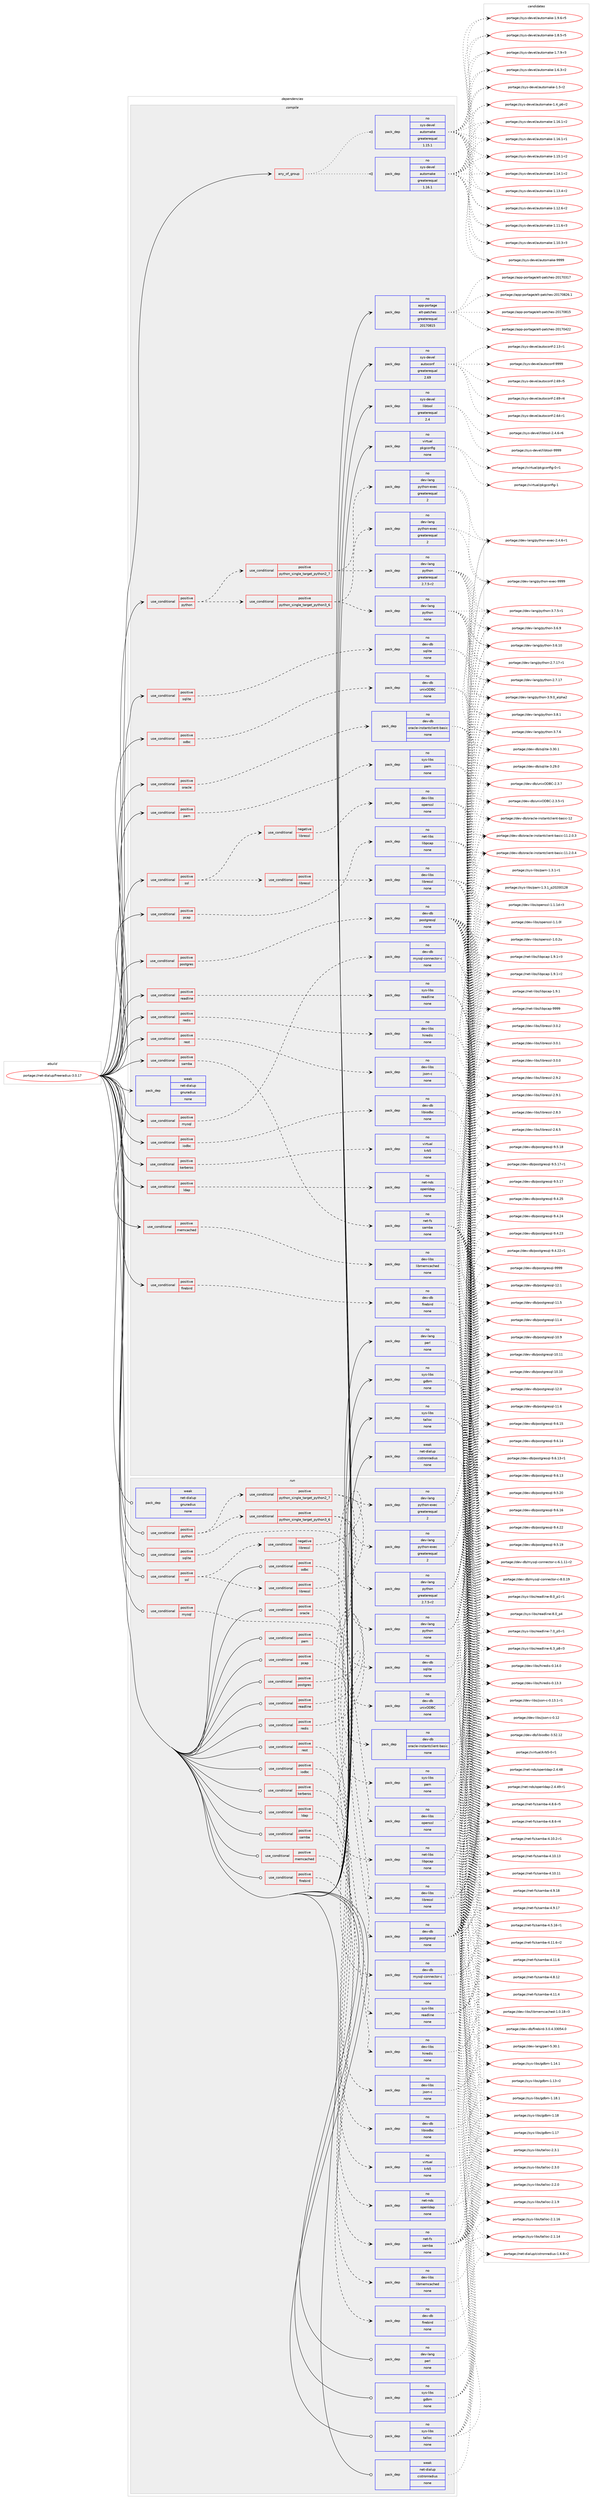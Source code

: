 digraph prolog {

# *************
# Graph options
# *************

newrank=true;
concentrate=true;
compound=true;
graph [rankdir=LR,fontname=Helvetica,fontsize=10,ranksep=1.5];#, ranksep=2.5, nodesep=0.2];
edge  [arrowhead=vee];
node  [fontname=Helvetica,fontsize=10];

# **********
# The ebuild
# **********

subgraph cluster_leftcol {
color=gray;
rank=same;
label=<<i>ebuild</i>>;
id [label="portage://net-dialup/freeradius-3.0.17", color=red, width=4, href="../net-dialup/freeradius-3.0.17.svg"];
}

# ****************
# The dependencies
# ****************

subgraph cluster_midcol {
color=gray;
label=<<i>dependencies</i>>;
subgraph cluster_compile {
fillcolor="#eeeeee";
style=filled;
label=<<i>compile</i>>;
subgraph any2347 {
dependency154188 [label=<<TABLE BORDER="0" CELLBORDER="1" CELLSPACING="0" CELLPADDING="4"><TR><TD CELLPADDING="10">any_of_group</TD></TR></TABLE>>, shape=none, color=red];subgraph pack117322 {
dependency154189 [label=<<TABLE BORDER="0" CELLBORDER="1" CELLSPACING="0" CELLPADDING="4" WIDTH="220"><TR><TD ROWSPAN="6" CELLPADDING="30">pack_dep</TD></TR><TR><TD WIDTH="110">no</TD></TR><TR><TD>sys-devel</TD></TR><TR><TD>automake</TD></TR><TR><TD>greaterequal</TD></TR><TR><TD>1.16.1</TD></TR></TABLE>>, shape=none, color=blue];
}
dependency154188:e -> dependency154189:w [weight=20,style="dotted",arrowhead="oinv"];
subgraph pack117323 {
dependency154190 [label=<<TABLE BORDER="0" CELLBORDER="1" CELLSPACING="0" CELLPADDING="4" WIDTH="220"><TR><TD ROWSPAN="6" CELLPADDING="30">pack_dep</TD></TR><TR><TD WIDTH="110">no</TD></TR><TR><TD>sys-devel</TD></TR><TR><TD>automake</TD></TR><TR><TD>greaterequal</TD></TR><TR><TD>1.15.1</TD></TR></TABLE>>, shape=none, color=blue];
}
dependency154188:e -> dependency154190:w [weight=20,style="dotted",arrowhead="oinv"];
}
id:e -> dependency154188:w [weight=20,style="solid",arrowhead="vee"];
subgraph cond34367 {
dependency154191 [label=<<TABLE BORDER="0" CELLBORDER="1" CELLSPACING="0" CELLPADDING="4"><TR><TD ROWSPAN="3" CELLPADDING="10">use_conditional</TD></TR><TR><TD>positive</TD></TR><TR><TD>firebird</TD></TR></TABLE>>, shape=none, color=red];
subgraph pack117324 {
dependency154192 [label=<<TABLE BORDER="0" CELLBORDER="1" CELLSPACING="0" CELLPADDING="4" WIDTH="220"><TR><TD ROWSPAN="6" CELLPADDING="30">pack_dep</TD></TR><TR><TD WIDTH="110">no</TD></TR><TR><TD>dev-db</TD></TR><TR><TD>firebird</TD></TR><TR><TD>none</TD></TR><TR><TD></TD></TR></TABLE>>, shape=none, color=blue];
}
dependency154191:e -> dependency154192:w [weight=20,style="dashed",arrowhead="vee"];
}
id:e -> dependency154191:w [weight=20,style="solid",arrowhead="vee"];
subgraph cond34368 {
dependency154193 [label=<<TABLE BORDER="0" CELLBORDER="1" CELLSPACING="0" CELLPADDING="4"><TR><TD ROWSPAN="3" CELLPADDING="10">use_conditional</TD></TR><TR><TD>positive</TD></TR><TR><TD>iodbc</TD></TR></TABLE>>, shape=none, color=red];
subgraph pack117325 {
dependency154194 [label=<<TABLE BORDER="0" CELLBORDER="1" CELLSPACING="0" CELLPADDING="4" WIDTH="220"><TR><TD ROWSPAN="6" CELLPADDING="30">pack_dep</TD></TR><TR><TD WIDTH="110">no</TD></TR><TR><TD>dev-db</TD></TR><TR><TD>libiodbc</TD></TR><TR><TD>none</TD></TR><TR><TD></TD></TR></TABLE>>, shape=none, color=blue];
}
dependency154193:e -> dependency154194:w [weight=20,style="dashed",arrowhead="vee"];
}
id:e -> dependency154193:w [weight=20,style="solid",arrowhead="vee"];
subgraph cond34369 {
dependency154195 [label=<<TABLE BORDER="0" CELLBORDER="1" CELLSPACING="0" CELLPADDING="4"><TR><TD ROWSPAN="3" CELLPADDING="10">use_conditional</TD></TR><TR><TD>positive</TD></TR><TR><TD>kerberos</TD></TR></TABLE>>, shape=none, color=red];
subgraph pack117326 {
dependency154196 [label=<<TABLE BORDER="0" CELLBORDER="1" CELLSPACING="0" CELLPADDING="4" WIDTH="220"><TR><TD ROWSPAN="6" CELLPADDING="30">pack_dep</TD></TR><TR><TD WIDTH="110">no</TD></TR><TR><TD>virtual</TD></TR><TR><TD>krb5</TD></TR><TR><TD>none</TD></TR><TR><TD></TD></TR></TABLE>>, shape=none, color=blue];
}
dependency154195:e -> dependency154196:w [weight=20,style="dashed",arrowhead="vee"];
}
id:e -> dependency154195:w [weight=20,style="solid",arrowhead="vee"];
subgraph cond34370 {
dependency154197 [label=<<TABLE BORDER="0" CELLBORDER="1" CELLSPACING="0" CELLPADDING="4"><TR><TD ROWSPAN="3" CELLPADDING="10">use_conditional</TD></TR><TR><TD>positive</TD></TR><TR><TD>ldap</TD></TR></TABLE>>, shape=none, color=red];
subgraph pack117327 {
dependency154198 [label=<<TABLE BORDER="0" CELLBORDER="1" CELLSPACING="0" CELLPADDING="4" WIDTH="220"><TR><TD ROWSPAN="6" CELLPADDING="30">pack_dep</TD></TR><TR><TD WIDTH="110">no</TD></TR><TR><TD>net-nds</TD></TR><TR><TD>openldap</TD></TR><TR><TD>none</TD></TR><TR><TD></TD></TR></TABLE>>, shape=none, color=blue];
}
dependency154197:e -> dependency154198:w [weight=20,style="dashed",arrowhead="vee"];
}
id:e -> dependency154197:w [weight=20,style="solid",arrowhead="vee"];
subgraph cond34371 {
dependency154199 [label=<<TABLE BORDER="0" CELLBORDER="1" CELLSPACING="0" CELLPADDING="4"><TR><TD ROWSPAN="3" CELLPADDING="10">use_conditional</TD></TR><TR><TD>positive</TD></TR><TR><TD>memcached</TD></TR></TABLE>>, shape=none, color=red];
subgraph pack117328 {
dependency154200 [label=<<TABLE BORDER="0" CELLBORDER="1" CELLSPACING="0" CELLPADDING="4" WIDTH="220"><TR><TD ROWSPAN="6" CELLPADDING="30">pack_dep</TD></TR><TR><TD WIDTH="110">no</TD></TR><TR><TD>dev-libs</TD></TR><TR><TD>libmemcached</TD></TR><TR><TD>none</TD></TR><TR><TD></TD></TR></TABLE>>, shape=none, color=blue];
}
dependency154199:e -> dependency154200:w [weight=20,style="dashed",arrowhead="vee"];
}
id:e -> dependency154199:w [weight=20,style="solid",arrowhead="vee"];
subgraph cond34372 {
dependency154201 [label=<<TABLE BORDER="0" CELLBORDER="1" CELLSPACING="0" CELLPADDING="4"><TR><TD ROWSPAN="3" CELLPADDING="10">use_conditional</TD></TR><TR><TD>positive</TD></TR><TR><TD>mysql</TD></TR></TABLE>>, shape=none, color=red];
subgraph pack117329 {
dependency154202 [label=<<TABLE BORDER="0" CELLBORDER="1" CELLSPACING="0" CELLPADDING="4" WIDTH="220"><TR><TD ROWSPAN="6" CELLPADDING="30">pack_dep</TD></TR><TR><TD WIDTH="110">no</TD></TR><TR><TD>dev-db</TD></TR><TR><TD>mysql-connector-c</TD></TR><TR><TD>none</TD></TR><TR><TD></TD></TR></TABLE>>, shape=none, color=blue];
}
dependency154201:e -> dependency154202:w [weight=20,style="dashed",arrowhead="vee"];
}
id:e -> dependency154201:w [weight=20,style="solid",arrowhead="vee"];
subgraph cond34373 {
dependency154203 [label=<<TABLE BORDER="0" CELLBORDER="1" CELLSPACING="0" CELLPADDING="4"><TR><TD ROWSPAN="3" CELLPADDING="10">use_conditional</TD></TR><TR><TD>positive</TD></TR><TR><TD>odbc</TD></TR></TABLE>>, shape=none, color=red];
subgraph pack117330 {
dependency154204 [label=<<TABLE BORDER="0" CELLBORDER="1" CELLSPACING="0" CELLPADDING="4" WIDTH="220"><TR><TD ROWSPAN="6" CELLPADDING="30">pack_dep</TD></TR><TR><TD WIDTH="110">no</TD></TR><TR><TD>dev-db</TD></TR><TR><TD>unixODBC</TD></TR><TR><TD>none</TD></TR><TR><TD></TD></TR></TABLE>>, shape=none, color=blue];
}
dependency154203:e -> dependency154204:w [weight=20,style="dashed",arrowhead="vee"];
}
id:e -> dependency154203:w [weight=20,style="solid",arrowhead="vee"];
subgraph cond34374 {
dependency154205 [label=<<TABLE BORDER="0" CELLBORDER="1" CELLSPACING="0" CELLPADDING="4"><TR><TD ROWSPAN="3" CELLPADDING="10">use_conditional</TD></TR><TR><TD>positive</TD></TR><TR><TD>oracle</TD></TR></TABLE>>, shape=none, color=red];
subgraph pack117331 {
dependency154206 [label=<<TABLE BORDER="0" CELLBORDER="1" CELLSPACING="0" CELLPADDING="4" WIDTH="220"><TR><TD ROWSPAN="6" CELLPADDING="30">pack_dep</TD></TR><TR><TD WIDTH="110">no</TD></TR><TR><TD>dev-db</TD></TR><TR><TD>oracle-instantclient-basic</TD></TR><TR><TD>none</TD></TR><TR><TD></TD></TR></TABLE>>, shape=none, color=blue];
}
dependency154205:e -> dependency154206:w [weight=20,style="dashed",arrowhead="vee"];
}
id:e -> dependency154205:w [weight=20,style="solid",arrowhead="vee"];
subgraph cond34375 {
dependency154207 [label=<<TABLE BORDER="0" CELLBORDER="1" CELLSPACING="0" CELLPADDING="4"><TR><TD ROWSPAN="3" CELLPADDING="10">use_conditional</TD></TR><TR><TD>positive</TD></TR><TR><TD>pam</TD></TR></TABLE>>, shape=none, color=red];
subgraph pack117332 {
dependency154208 [label=<<TABLE BORDER="0" CELLBORDER="1" CELLSPACING="0" CELLPADDING="4" WIDTH="220"><TR><TD ROWSPAN="6" CELLPADDING="30">pack_dep</TD></TR><TR><TD WIDTH="110">no</TD></TR><TR><TD>sys-libs</TD></TR><TR><TD>pam</TD></TR><TR><TD>none</TD></TR><TR><TD></TD></TR></TABLE>>, shape=none, color=blue];
}
dependency154207:e -> dependency154208:w [weight=20,style="dashed",arrowhead="vee"];
}
id:e -> dependency154207:w [weight=20,style="solid",arrowhead="vee"];
subgraph cond34376 {
dependency154209 [label=<<TABLE BORDER="0" CELLBORDER="1" CELLSPACING="0" CELLPADDING="4"><TR><TD ROWSPAN="3" CELLPADDING="10">use_conditional</TD></TR><TR><TD>positive</TD></TR><TR><TD>pcap</TD></TR></TABLE>>, shape=none, color=red];
subgraph pack117333 {
dependency154210 [label=<<TABLE BORDER="0" CELLBORDER="1" CELLSPACING="0" CELLPADDING="4" WIDTH="220"><TR><TD ROWSPAN="6" CELLPADDING="30">pack_dep</TD></TR><TR><TD WIDTH="110">no</TD></TR><TR><TD>net-libs</TD></TR><TR><TD>libpcap</TD></TR><TR><TD>none</TD></TR><TR><TD></TD></TR></TABLE>>, shape=none, color=blue];
}
dependency154209:e -> dependency154210:w [weight=20,style="dashed",arrowhead="vee"];
}
id:e -> dependency154209:w [weight=20,style="solid",arrowhead="vee"];
subgraph cond34377 {
dependency154211 [label=<<TABLE BORDER="0" CELLBORDER="1" CELLSPACING="0" CELLPADDING="4"><TR><TD ROWSPAN="3" CELLPADDING="10">use_conditional</TD></TR><TR><TD>positive</TD></TR><TR><TD>postgres</TD></TR></TABLE>>, shape=none, color=red];
subgraph pack117334 {
dependency154212 [label=<<TABLE BORDER="0" CELLBORDER="1" CELLSPACING="0" CELLPADDING="4" WIDTH="220"><TR><TD ROWSPAN="6" CELLPADDING="30">pack_dep</TD></TR><TR><TD WIDTH="110">no</TD></TR><TR><TD>dev-db</TD></TR><TR><TD>postgresql</TD></TR><TR><TD>none</TD></TR><TR><TD></TD></TR></TABLE>>, shape=none, color=blue];
}
dependency154211:e -> dependency154212:w [weight=20,style="dashed",arrowhead="vee"];
}
id:e -> dependency154211:w [weight=20,style="solid",arrowhead="vee"];
subgraph cond34378 {
dependency154213 [label=<<TABLE BORDER="0" CELLBORDER="1" CELLSPACING="0" CELLPADDING="4"><TR><TD ROWSPAN="3" CELLPADDING="10">use_conditional</TD></TR><TR><TD>positive</TD></TR><TR><TD>python</TD></TR></TABLE>>, shape=none, color=red];
subgraph cond34379 {
dependency154214 [label=<<TABLE BORDER="0" CELLBORDER="1" CELLSPACING="0" CELLPADDING="4"><TR><TD ROWSPAN="3" CELLPADDING="10">use_conditional</TD></TR><TR><TD>positive</TD></TR><TR><TD>python_single_target_python2_7</TD></TR></TABLE>>, shape=none, color=red];
subgraph pack117335 {
dependency154215 [label=<<TABLE BORDER="0" CELLBORDER="1" CELLSPACING="0" CELLPADDING="4" WIDTH="220"><TR><TD ROWSPAN="6" CELLPADDING="30">pack_dep</TD></TR><TR><TD WIDTH="110">no</TD></TR><TR><TD>dev-lang</TD></TR><TR><TD>python</TD></TR><TR><TD>greaterequal</TD></TR><TR><TD>2.7.5-r2</TD></TR></TABLE>>, shape=none, color=blue];
}
dependency154214:e -> dependency154215:w [weight=20,style="dashed",arrowhead="vee"];
subgraph pack117336 {
dependency154216 [label=<<TABLE BORDER="0" CELLBORDER="1" CELLSPACING="0" CELLPADDING="4" WIDTH="220"><TR><TD ROWSPAN="6" CELLPADDING="30">pack_dep</TD></TR><TR><TD WIDTH="110">no</TD></TR><TR><TD>dev-lang</TD></TR><TR><TD>python-exec</TD></TR><TR><TD>greaterequal</TD></TR><TR><TD>2</TD></TR></TABLE>>, shape=none, color=blue];
}
dependency154214:e -> dependency154216:w [weight=20,style="dashed",arrowhead="vee"];
}
dependency154213:e -> dependency154214:w [weight=20,style="dashed",arrowhead="vee"];
subgraph cond34380 {
dependency154217 [label=<<TABLE BORDER="0" CELLBORDER="1" CELLSPACING="0" CELLPADDING="4"><TR><TD ROWSPAN="3" CELLPADDING="10">use_conditional</TD></TR><TR><TD>positive</TD></TR><TR><TD>python_single_target_python3_6</TD></TR></TABLE>>, shape=none, color=red];
subgraph pack117337 {
dependency154218 [label=<<TABLE BORDER="0" CELLBORDER="1" CELLSPACING="0" CELLPADDING="4" WIDTH="220"><TR><TD ROWSPAN="6" CELLPADDING="30">pack_dep</TD></TR><TR><TD WIDTH="110">no</TD></TR><TR><TD>dev-lang</TD></TR><TR><TD>python</TD></TR><TR><TD>none</TD></TR><TR><TD></TD></TR></TABLE>>, shape=none, color=blue];
}
dependency154217:e -> dependency154218:w [weight=20,style="dashed",arrowhead="vee"];
subgraph pack117338 {
dependency154219 [label=<<TABLE BORDER="0" CELLBORDER="1" CELLSPACING="0" CELLPADDING="4" WIDTH="220"><TR><TD ROWSPAN="6" CELLPADDING="30">pack_dep</TD></TR><TR><TD WIDTH="110">no</TD></TR><TR><TD>dev-lang</TD></TR><TR><TD>python-exec</TD></TR><TR><TD>greaterequal</TD></TR><TR><TD>2</TD></TR></TABLE>>, shape=none, color=blue];
}
dependency154217:e -> dependency154219:w [weight=20,style="dashed",arrowhead="vee"];
}
dependency154213:e -> dependency154217:w [weight=20,style="dashed",arrowhead="vee"];
}
id:e -> dependency154213:w [weight=20,style="solid",arrowhead="vee"];
subgraph cond34381 {
dependency154220 [label=<<TABLE BORDER="0" CELLBORDER="1" CELLSPACING="0" CELLPADDING="4"><TR><TD ROWSPAN="3" CELLPADDING="10">use_conditional</TD></TR><TR><TD>positive</TD></TR><TR><TD>readline</TD></TR></TABLE>>, shape=none, color=red];
subgraph pack117339 {
dependency154221 [label=<<TABLE BORDER="0" CELLBORDER="1" CELLSPACING="0" CELLPADDING="4" WIDTH="220"><TR><TD ROWSPAN="6" CELLPADDING="30">pack_dep</TD></TR><TR><TD WIDTH="110">no</TD></TR><TR><TD>sys-libs</TD></TR><TR><TD>readline</TD></TR><TR><TD>none</TD></TR><TR><TD></TD></TR></TABLE>>, shape=none, color=blue];
}
dependency154220:e -> dependency154221:w [weight=20,style="dashed",arrowhead="vee"];
}
id:e -> dependency154220:w [weight=20,style="solid",arrowhead="vee"];
subgraph cond34382 {
dependency154222 [label=<<TABLE BORDER="0" CELLBORDER="1" CELLSPACING="0" CELLPADDING="4"><TR><TD ROWSPAN="3" CELLPADDING="10">use_conditional</TD></TR><TR><TD>positive</TD></TR><TR><TD>redis</TD></TR></TABLE>>, shape=none, color=red];
subgraph pack117340 {
dependency154223 [label=<<TABLE BORDER="0" CELLBORDER="1" CELLSPACING="0" CELLPADDING="4" WIDTH="220"><TR><TD ROWSPAN="6" CELLPADDING="30">pack_dep</TD></TR><TR><TD WIDTH="110">no</TD></TR><TR><TD>dev-libs</TD></TR><TR><TD>hiredis</TD></TR><TR><TD>none</TD></TR><TR><TD></TD></TR></TABLE>>, shape=none, color=blue];
}
dependency154222:e -> dependency154223:w [weight=20,style="dashed",arrowhead="vee"];
}
id:e -> dependency154222:w [weight=20,style="solid",arrowhead="vee"];
subgraph cond34383 {
dependency154224 [label=<<TABLE BORDER="0" CELLBORDER="1" CELLSPACING="0" CELLPADDING="4"><TR><TD ROWSPAN="3" CELLPADDING="10">use_conditional</TD></TR><TR><TD>positive</TD></TR><TR><TD>rest</TD></TR></TABLE>>, shape=none, color=red];
subgraph pack117341 {
dependency154225 [label=<<TABLE BORDER="0" CELLBORDER="1" CELLSPACING="0" CELLPADDING="4" WIDTH="220"><TR><TD ROWSPAN="6" CELLPADDING="30">pack_dep</TD></TR><TR><TD WIDTH="110">no</TD></TR><TR><TD>dev-libs</TD></TR><TR><TD>json-c</TD></TR><TR><TD>none</TD></TR><TR><TD></TD></TR></TABLE>>, shape=none, color=blue];
}
dependency154224:e -> dependency154225:w [weight=20,style="dashed",arrowhead="vee"];
}
id:e -> dependency154224:w [weight=20,style="solid",arrowhead="vee"];
subgraph cond34384 {
dependency154226 [label=<<TABLE BORDER="0" CELLBORDER="1" CELLSPACING="0" CELLPADDING="4"><TR><TD ROWSPAN="3" CELLPADDING="10">use_conditional</TD></TR><TR><TD>positive</TD></TR><TR><TD>samba</TD></TR></TABLE>>, shape=none, color=red];
subgraph pack117342 {
dependency154227 [label=<<TABLE BORDER="0" CELLBORDER="1" CELLSPACING="0" CELLPADDING="4" WIDTH="220"><TR><TD ROWSPAN="6" CELLPADDING="30">pack_dep</TD></TR><TR><TD WIDTH="110">no</TD></TR><TR><TD>net-fs</TD></TR><TR><TD>samba</TD></TR><TR><TD>none</TD></TR><TR><TD></TD></TR></TABLE>>, shape=none, color=blue];
}
dependency154226:e -> dependency154227:w [weight=20,style="dashed",arrowhead="vee"];
}
id:e -> dependency154226:w [weight=20,style="solid",arrowhead="vee"];
subgraph cond34385 {
dependency154228 [label=<<TABLE BORDER="0" CELLBORDER="1" CELLSPACING="0" CELLPADDING="4"><TR><TD ROWSPAN="3" CELLPADDING="10">use_conditional</TD></TR><TR><TD>positive</TD></TR><TR><TD>sqlite</TD></TR></TABLE>>, shape=none, color=red];
subgraph pack117343 {
dependency154229 [label=<<TABLE BORDER="0" CELLBORDER="1" CELLSPACING="0" CELLPADDING="4" WIDTH="220"><TR><TD ROWSPAN="6" CELLPADDING="30">pack_dep</TD></TR><TR><TD WIDTH="110">no</TD></TR><TR><TD>dev-db</TD></TR><TR><TD>sqlite</TD></TR><TR><TD>none</TD></TR><TR><TD></TD></TR></TABLE>>, shape=none, color=blue];
}
dependency154228:e -> dependency154229:w [weight=20,style="dashed",arrowhead="vee"];
}
id:e -> dependency154228:w [weight=20,style="solid",arrowhead="vee"];
subgraph cond34386 {
dependency154230 [label=<<TABLE BORDER="0" CELLBORDER="1" CELLSPACING="0" CELLPADDING="4"><TR><TD ROWSPAN="3" CELLPADDING="10">use_conditional</TD></TR><TR><TD>positive</TD></TR><TR><TD>ssl</TD></TR></TABLE>>, shape=none, color=red];
subgraph cond34387 {
dependency154231 [label=<<TABLE BORDER="0" CELLBORDER="1" CELLSPACING="0" CELLPADDING="4"><TR><TD ROWSPAN="3" CELLPADDING="10">use_conditional</TD></TR><TR><TD>negative</TD></TR><TR><TD>libressl</TD></TR></TABLE>>, shape=none, color=red];
subgraph pack117344 {
dependency154232 [label=<<TABLE BORDER="0" CELLBORDER="1" CELLSPACING="0" CELLPADDING="4" WIDTH="220"><TR><TD ROWSPAN="6" CELLPADDING="30">pack_dep</TD></TR><TR><TD WIDTH="110">no</TD></TR><TR><TD>dev-libs</TD></TR><TR><TD>openssl</TD></TR><TR><TD>none</TD></TR><TR><TD></TD></TR></TABLE>>, shape=none, color=blue];
}
dependency154231:e -> dependency154232:w [weight=20,style="dashed",arrowhead="vee"];
}
dependency154230:e -> dependency154231:w [weight=20,style="dashed",arrowhead="vee"];
subgraph cond34388 {
dependency154233 [label=<<TABLE BORDER="0" CELLBORDER="1" CELLSPACING="0" CELLPADDING="4"><TR><TD ROWSPAN="3" CELLPADDING="10">use_conditional</TD></TR><TR><TD>positive</TD></TR><TR><TD>libressl</TD></TR></TABLE>>, shape=none, color=red];
subgraph pack117345 {
dependency154234 [label=<<TABLE BORDER="0" CELLBORDER="1" CELLSPACING="0" CELLPADDING="4" WIDTH="220"><TR><TD ROWSPAN="6" CELLPADDING="30">pack_dep</TD></TR><TR><TD WIDTH="110">no</TD></TR><TR><TD>dev-libs</TD></TR><TR><TD>libressl</TD></TR><TR><TD>none</TD></TR><TR><TD></TD></TR></TABLE>>, shape=none, color=blue];
}
dependency154233:e -> dependency154234:w [weight=20,style="dashed",arrowhead="vee"];
}
dependency154230:e -> dependency154233:w [weight=20,style="dashed",arrowhead="vee"];
}
id:e -> dependency154230:w [weight=20,style="solid",arrowhead="vee"];
subgraph pack117346 {
dependency154235 [label=<<TABLE BORDER="0" CELLBORDER="1" CELLSPACING="0" CELLPADDING="4" WIDTH="220"><TR><TD ROWSPAN="6" CELLPADDING="30">pack_dep</TD></TR><TR><TD WIDTH="110">no</TD></TR><TR><TD>app-portage</TD></TR><TR><TD>elt-patches</TD></TR><TR><TD>greaterequal</TD></TR><TR><TD>20170815</TD></TR></TABLE>>, shape=none, color=blue];
}
id:e -> dependency154235:w [weight=20,style="solid",arrowhead="vee"];
subgraph pack117347 {
dependency154236 [label=<<TABLE BORDER="0" CELLBORDER="1" CELLSPACING="0" CELLPADDING="4" WIDTH="220"><TR><TD ROWSPAN="6" CELLPADDING="30">pack_dep</TD></TR><TR><TD WIDTH="110">no</TD></TR><TR><TD>dev-lang</TD></TR><TR><TD>perl</TD></TR><TR><TD>none</TD></TR><TR><TD></TD></TR></TABLE>>, shape=none, color=blue];
}
id:e -> dependency154236:w [weight=20,style="solid",arrowhead="vee"];
subgraph pack117348 {
dependency154237 [label=<<TABLE BORDER="0" CELLBORDER="1" CELLSPACING="0" CELLPADDING="4" WIDTH="220"><TR><TD ROWSPAN="6" CELLPADDING="30">pack_dep</TD></TR><TR><TD WIDTH="110">no</TD></TR><TR><TD>sys-devel</TD></TR><TR><TD>autoconf</TD></TR><TR><TD>greaterequal</TD></TR><TR><TD>2.69</TD></TR></TABLE>>, shape=none, color=blue];
}
id:e -> dependency154237:w [weight=20,style="solid",arrowhead="vee"];
subgraph pack117349 {
dependency154238 [label=<<TABLE BORDER="0" CELLBORDER="1" CELLSPACING="0" CELLPADDING="4" WIDTH="220"><TR><TD ROWSPAN="6" CELLPADDING="30">pack_dep</TD></TR><TR><TD WIDTH="110">no</TD></TR><TR><TD>sys-devel</TD></TR><TR><TD>libtool</TD></TR><TR><TD>greaterequal</TD></TR><TR><TD>2.4</TD></TR></TABLE>>, shape=none, color=blue];
}
id:e -> dependency154238:w [weight=20,style="solid",arrowhead="vee"];
subgraph pack117350 {
dependency154239 [label=<<TABLE BORDER="0" CELLBORDER="1" CELLSPACING="0" CELLPADDING="4" WIDTH="220"><TR><TD ROWSPAN="6" CELLPADDING="30">pack_dep</TD></TR><TR><TD WIDTH="110">no</TD></TR><TR><TD>sys-libs</TD></TR><TR><TD>gdbm</TD></TR><TR><TD>none</TD></TR><TR><TD></TD></TR></TABLE>>, shape=none, color=blue];
}
id:e -> dependency154239:w [weight=20,style="solid",arrowhead="vee"];
subgraph pack117351 {
dependency154240 [label=<<TABLE BORDER="0" CELLBORDER="1" CELLSPACING="0" CELLPADDING="4" WIDTH="220"><TR><TD ROWSPAN="6" CELLPADDING="30">pack_dep</TD></TR><TR><TD WIDTH="110">no</TD></TR><TR><TD>sys-libs</TD></TR><TR><TD>talloc</TD></TR><TR><TD>none</TD></TR><TR><TD></TD></TR></TABLE>>, shape=none, color=blue];
}
id:e -> dependency154240:w [weight=20,style="solid",arrowhead="vee"];
subgraph pack117352 {
dependency154241 [label=<<TABLE BORDER="0" CELLBORDER="1" CELLSPACING="0" CELLPADDING="4" WIDTH="220"><TR><TD ROWSPAN="6" CELLPADDING="30">pack_dep</TD></TR><TR><TD WIDTH="110">no</TD></TR><TR><TD>virtual</TD></TR><TR><TD>pkgconfig</TD></TR><TR><TD>none</TD></TR><TR><TD></TD></TR></TABLE>>, shape=none, color=blue];
}
id:e -> dependency154241:w [weight=20,style="solid",arrowhead="vee"];
subgraph pack117353 {
dependency154242 [label=<<TABLE BORDER="0" CELLBORDER="1" CELLSPACING="0" CELLPADDING="4" WIDTH="220"><TR><TD ROWSPAN="6" CELLPADDING="30">pack_dep</TD></TR><TR><TD WIDTH="110">weak</TD></TR><TR><TD>net-dialup</TD></TR><TR><TD>cistronradius</TD></TR><TR><TD>none</TD></TR><TR><TD></TD></TR></TABLE>>, shape=none, color=blue];
}
id:e -> dependency154242:w [weight=20,style="solid",arrowhead="vee"];
subgraph pack117354 {
dependency154243 [label=<<TABLE BORDER="0" CELLBORDER="1" CELLSPACING="0" CELLPADDING="4" WIDTH="220"><TR><TD ROWSPAN="6" CELLPADDING="30">pack_dep</TD></TR><TR><TD WIDTH="110">weak</TD></TR><TR><TD>net-dialup</TD></TR><TR><TD>gnuradius</TD></TR><TR><TD>none</TD></TR><TR><TD></TD></TR></TABLE>>, shape=none, color=blue];
}
id:e -> dependency154243:w [weight=20,style="solid",arrowhead="vee"];
}
subgraph cluster_compileandrun {
fillcolor="#eeeeee";
style=filled;
label=<<i>compile and run</i>>;
}
subgraph cluster_run {
fillcolor="#eeeeee";
style=filled;
label=<<i>run</i>>;
subgraph cond34389 {
dependency154244 [label=<<TABLE BORDER="0" CELLBORDER="1" CELLSPACING="0" CELLPADDING="4"><TR><TD ROWSPAN="3" CELLPADDING="10">use_conditional</TD></TR><TR><TD>positive</TD></TR><TR><TD>firebird</TD></TR></TABLE>>, shape=none, color=red];
subgraph pack117355 {
dependency154245 [label=<<TABLE BORDER="0" CELLBORDER="1" CELLSPACING="0" CELLPADDING="4" WIDTH="220"><TR><TD ROWSPAN="6" CELLPADDING="30">pack_dep</TD></TR><TR><TD WIDTH="110">no</TD></TR><TR><TD>dev-db</TD></TR><TR><TD>firebird</TD></TR><TR><TD>none</TD></TR><TR><TD></TD></TR></TABLE>>, shape=none, color=blue];
}
dependency154244:e -> dependency154245:w [weight=20,style="dashed",arrowhead="vee"];
}
id:e -> dependency154244:w [weight=20,style="solid",arrowhead="odot"];
subgraph cond34390 {
dependency154246 [label=<<TABLE BORDER="0" CELLBORDER="1" CELLSPACING="0" CELLPADDING="4"><TR><TD ROWSPAN="3" CELLPADDING="10">use_conditional</TD></TR><TR><TD>positive</TD></TR><TR><TD>iodbc</TD></TR></TABLE>>, shape=none, color=red];
subgraph pack117356 {
dependency154247 [label=<<TABLE BORDER="0" CELLBORDER="1" CELLSPACING="0" CELLPADDING="4" WIDTH="220"><TR><TD ROWSPAN="6" CELLPADDING="30">pack_dep</TD></TR><TR><TD WIDTH="110">no</TD></TR><TR><TD>dev-db</TD></TR><TR><TD>libiodbc</TD></TR><TR><TD>none</TD></TR><TR><TD></TD></TR></TABLE>>, shape=none, color=blue];
}
dependency154246:e -> dependency154247:w [weight=20,style="dashed",arrowhead="vee"];
}
id:e -> dependency154246:w [weight=20,style="solid",arrowhead="odot"];
subgraph cond34391 {
dependency154248 [label=<<TABLE BORDER="0" CELLBORDER="1" CELLSPACING="0" CELLPADDING="4"><TR><TD ROWSPAN="3" CELLPADDING="10">use_conditional</TD></TR><TR><TD>positive</TD></TR><TR><TD>kerberos</TD></TR></TABLE>>, shape=none, color=red];
subgraph pack117357 {
dependency154249 [label=<<TABLE BORDER="0" CELLBORDER="1" CELLSPACING="0" CELLPADDING="4" WIDTH="220"><TR><TD ROWSPAN="6" CELLPADDING="30">pack_dep</TD></TR><TR><TD WIDTH="110">no</TD></TR><TR><TD>virtual</TD></TR><TR><TD>krb5</TD></TR><TR><TD>none</TD></TR><TR><TD></TD></TR></TABLE>>, shape=none, color=blue];
}
dependency154248:e -> dependency154249:w [weight=20,style="dashed",arrowhead="vee"];
}
id:e -> dependency154248:w [weight=20,style="solid",arrowhead="odot"];
subgraph cond34392 {
dependency154250 [label=<<TABLE BORDER="0" CELLBORDER="1" CELLSPACING="0" CELLPADDING="4"><TR><TD ROWSPAN="3" CELLPADDING="10">use_conditional</TD></TR><TR><TD>positive</TD></TR><TR><TD>ldap</TD></TR></TABLE>>, shape=none, color=red];
subgraph pack117358 {
dependency154251 [label=<<TABLE BORDER="0" CELLBORDER="1" CELLSPACING="0" CELLPADDING="4" WIDTH="220"><TR><TD ROWSPAN="6" CELLPADDING="30">pack_dep</TD></TR><TR><TD WIDTH="110">no</TD></TR><TR><TD>net-nds</TD></TR><TR><TD>openldap</TD></TR><TR><TD>none</TD></TR><TR><TD></TD></TR></TABLE>>, shape=none, color=blue];
}
dependency154250:e -> dependency154251:w [weight=20,style="dashed",arrowhead="vee"];
}
id:e -> dependency154250:w [weight=20,style="solid",arrowhead="odot"];
subgraph cond34393 {
dependency154252 [label=<<TABLE BORDER="0" CELLBORDER="1" CELLSPACING="0" CELLPADDING="4"><TR><TD ROWSPAN="3" CELLPADDING="10">use_conditional</TD></TR><TR><TD>positive</TD></TR><TR><TD>memcached</TD></TR></TABLE>>, shape=none, color=red];
subgraph pack117359 {
dependency154253 [label=<<TABLE BORDER="0" CELLBORDER="1" CELLSPACING="0" CELLPADDING="4" WIDTH="220"><TR><TD ROWSPAN="6" CELLPADDING="30">pack_dep</TD></TR><TR><TD WIDTH="110">no</TD></TR><TR><TD>dev-libs</TD></TR><TR><TD>libmemcached</TD></TR><TR><TD>none</TD></TR><TR><TD></TD></TR></TABLE>>, shape=none, color=blue];
}
dependency154252:e -> dependency154253:w [weight=20,style="dashed",arrowhead="vee"];
}
id:e -> dependency154252:w [weight=20,style="solid",arrowhead="odot"];
subgraph cond34394 {
dependency154254 [label=<<TABLE BORDER="0" CELLBORDER="1" CELLSPACING="0" CELLPADDING="4"><TR><TD ROWSPAN="3" CELLPADDING="10">use_conditional</TD></TR><TR><TD>positive</TD></TR><TR><TD>mysql</TD></TR></TABLE>>, shape=none, color=red];
subgraph pack117360 {
dependency154255 [label=<<TABLE BORDER="0" CELLBORDER="1" CELLSPACING="0" CELLPADDING="4" WIDTH="220"><TR><TD ROWSPAN="6" CELLPADDING="30">pack_dep</TD></TR><TR><TD WIDTH="110">no</TD></TR><TR><TD>dev-db</TD></TR><TR><TD>mysql-connector-c</TD></TR><TR><TD>none</TD></TR><TR><TD></TD></TR></TABLE>>, shape=none, color=blue];
}
dependency154254:e -> dependency154255:w [weight=20,style="dashed",arrowhead="vee"];
}
id:e -> dependency154254:w [weight=20,style="solid",arrowhead="odot"];
subgraph cond34395 {
dependency154256 [label=<<TABLE BORDER="0" CELLBORDER="1" CELLSPACING="0" CELLPADDING="4"><TR><TD ROWSPAN="3" CELLPADDING="10">use_conditional</TD></TR><TR><TD>positive</TD></TR><TR><TD>odbc</TD></TR></TABLE>>, shape=none, color=red];
subgraph pack117361 {
dependency154257 [label=<<TABLE BORDER="0" CELLBORDER="1" CELLSPACING="0" CELLPADDING="4" WIDTH="220"><TR><TD ROWSPAN="6" CELLPADDING="30">pack_dep</TD></TR><TR><TD WIDTH="110">no</TD></TR><TR><TD>dev-db</TD></TR><TR><TD>unixODBC</TD></TR><TR><TD>none</TD></TR><TR><TD></TD></TR></TABLE>>, shape=none, color=blue];
}
dependency154256:e -> dependency154257:w [weight=20,style="dashed",arrowhead="vee"];
}
id:e -> dependency154256:w [weight=20,style="solid",arrowhead="odot"];
subgraph cond34396 {
dependency154258 [label=<<TABLE BORDER="0" CELLBORDER="1" CELLSPACING="0" CELLPADDING="4"><TR><TD ROWSPAN="3" CELLPADDING="10">use_conditional</TD></TR><TR><TD>positive</TD></TR><TR><TD>oracle</TD></TR></TABLE>>, shape=none, color=red];
subgraph pack117362 {
dependency154259 [label=<<TABLE BORDER="0" CELLBORDER="1" CELLSPACING="0" CELLPADDING="4" WIDTH="220"><TR><TD ROWSPAN="6" CELLPADDING="30">pack_dep</TD></TR><TR><TD WIDTH="110">no</TD></TR><TR><TD>dev-db</TD></TR><TR><TD>oracle-instantclient-basic</TD></TR><TR><TD>none</TD></TR><TR><TD></TD></TR></TABLE>>, shape=none, color=blue];
}
dependency154258:e -> dependency154259:w [weight=20,style="dashed",arrowhead="vee"];
}
id:e -> dependency154258:w [weight=20,style="solid",arrowhead="odot"];
subgraph cond34397 {
dependency154260 [label=<<TABLE BORDER="0" CELLBORDER="1" CELLSPACING="0" CELLPADDING="4"><TR><TD ROWSPAN="3" CELLPADDING="10">use_conditional</TD></TR><TR><TD>positive</TD></TR><TR><TD>pam</TD></TR></TABLE>>, shape=none, color=red];
subgraph pack117363 {
dependency154261 [label=<<TABLE BORDER="0" CELLBORDER="1" CELLSPACING="0" CELLPADDING="4" WIDTH="220"><TR><TD ROWSPAN="6" CELLPADDING="30">pack_dep</TD></TR><TR><TD WIDTH="110">no</TD></TR><TR><TD>sys-libs</TD></TR><TR><TD>pam</TD></TR><TR><TD>none</TD></TR><TR><TD></TD></TR></TABLE>>, shape=none, color=blue];
}
dependency154260:e -> dependency154261:w [weight=20,style="dashed",arrowhead="vee"];
}
id:e -> dependency154260:w [weight=20,style="solid",arrowhead="odot"];
subgraph cond34398 {
dependency154262 [label=<<TABLE BORDER="0" CELLBORDER="1" CELLSPACING="0" CELLPADDING="4"><TR><TD ROWSPAN="3" CELLPADDING="10">use_conditional</TD></TR><TR><TD>positive</TD></TR><TR><TD>pcap</TD></TR></TABLE>>, shape=none, color=red];
subgraph pack117364 {
dependency154263 [label=<<TABLE BORDER="0" CELLBORDER="1" CELLSPACING="0" CELLPADDING="4" WIDTH="220"><TR><TD ROWSPAN="6" CELLPADDING="30">pack_dep</TD></TR><TR><TD WIDTH="110">no</TD></TR><TR><TD>net-libs</TD></TR><TR><TD>libpcap</TD></TR><TR><TD>none</TD></TR><TR><TD></TD></TR></TABLE>>, shape=none, color=blue];
}
dependency154262:e -> dependency154263:w [weight=20,style="dashed",arrowhead="vee"];
}
id:e -> dependency154262:w [weight=20,style="solid",arrowhead="odot"];
subgraph cond34399 {
dependency154264 [label=<<TABLE BORDER="0" CELLBORDER="1" CELLSPACING="0" CELLPADDING="4"><TR><TD ROWSPAN="3" CELLPADDING="10">use_conditional</TD></TR><TR><TD>positive</TD></TR><TR><TD>postgres</TD></TR></TABLE>>, shape=none, color=red];
subgraph pack117365 {
dependency154265 [label=<<TABLE BORDER="0" CELLBORDER="1" CELLSPACING="0" CELLPADDING="4" WIDTH="220"><TR><TD ROWSPAN="6" CELLPADDING="30">pack_dep</TD></TR><TR><TD WIDTH="110">no</TD></TR><TR><TD>dev-db</TD></TR><TR><TD>postgresql</TD></TR><TR><TD>none</TD></TR><TR><TD></TD></TR></TABLE>>, shape=none, color=blue];
}
dependency154264:e -> dependency154265:w [weight=20,style="dashed",arrowhead="vee"];
}
id:e -> dependency154264:w [weight=20,style="solid",arrowhead="odot"];
subgraph cond34400 {
dependency154266 [label=<<TABLE BORDER="0" CELLBORDER="1" CELLSPACING="0" CELLPADDING="4"><TR><TD ROWSPAN="3" CELLPADDING="10">use_conditional</TD></TR><TR><TD>positive</TD></TR><TR><TD>python</TD></TR></TABLE>>, shape=none, color=red];
subgraph cond34401 {
dependency154267 [label=<<TABLE BORDER="0" CELLBORDER="1" CELLSPACING="0" CELLPADDING="4"><TR><TD ROWSPAN="3" CELLPADDING="10">use_conditional</TD></TR><TR><TD>positive</TD></TR><TR><TD>python_single_target_python2_7</TD></TR></TABLE>>, shape=none, color=red];
subgraph pack117366 {
dependency154268 [label=<<TABLE BORDER="0" CELLBORDER="1" CELLSPACING="0" CELLPADDING="4" WIDTH="220"><TR><TD ROWSPAN="6" CELLPADDING="30">pack_dep</TD></TR><TR><TD WIDTH="110">no</TD></TR><TR><TD>dev-lang</TD></TR><TR><TD>python</TD></TR><TR><TD>greaterequal</TD></TR><TR><TD>2.7.5-r2</TD></TR></TABLE>>, shape=none, color=blue];
}
dependency154267:e -> dependency154268:w [weight=20,style="dashed",arrowhead="vee"];
subgraph pack117367 {
dependency154269 [label=<<TABLE BORDER="0" CELLBORDER="1" CELLSPACING="0" CELLPADDING="4" WIDTH="220"><TR><TD ROWSPAN="6" CELLPADDING="30">pack_dep</TD></TR><TR><TD WIDTH="110">no</TD></TR><TR><TD>dev-lang</TD></TR><TR><TD>python-exec</TD></TR><TR><TD>greaterequal</TD></TR><TR><TD>2</TD></TR></TABLE>>, shape=none, color=blue];
}
dependency154267:e -> dependency154269:w [weight=20,style="dashed",arrowhead="vee"];
}
dependency154266:e -> dependency154267:w [weight=20,style="dashed",arrowhead="vee"];
subgraph cond34402 {
dependency154270 [label=<<TABLE BORDER="0" CELLBORDER="1" CELLSPACING="0" CELLPADDING="4"><TR><TD ROWSPAN="3" CELLPADDING="10">use_conditional</TD></TR><TR><TD>positive</TD></TR><TR><TD>python_single_target_python3_6</TD></TR></TABLE>>, shape=none, color=red];
subgraph pack117368 {
dependency154271 [label=<<TABLE BORDER="0" CELLBORDER="1" CELLSPACING="0" CELLPADDING="4" WIDTH="220"><TR><TD ROWSPAN="6" CELLPADDING="30">pack_dep</TD></TR><TR><TD WIDTH="110">no</TD></TR><TR><TD>dev-lang</TD></TR><TR><TD>python</TD></TR><TR><TD>none</TD></TR><TR><TD></TD></TR></TABLE>>, shape=none, color=blue];
}
dependency154270:e -> dependency154271:w [weight=20,style="dashed",arrowhead="vee"];
subgraph pack117369 {
dependency154272 [label=<<TABLE BORDER="0" CELLBORDER="1" CELLSPACING="0" CELLPADDING="4" WIDTH="220"><TR><TD ROWSPAN="6" CELLPADDING="30">pack_dep</TD></TR><TR><TD WIDTH="110">no</TD></TR><TR><TD>dev-lang</TD></TR><TR><TD>python-exec</TD></TR><TR><TD>greaterequal</TD></TR><TR><TD>2</TD></TR></TABLE>>, shape=none, color=blue];
}
dependency154270:e -> dependency154272:w [weight=20,style="dashed",arrowhead="vee"];
}
dependency154266:e -> dependency154270:w [weight=20,style="dashed",arrowhead="vee"];
}
id:e -> dependency154266:w [weight=20,style="solid",arrowhead="odot"];
subgraph cond34403 {
dependency154273 [label=<<TABLE BORDER="0" CELLBORDER="1" CELLSPACING="0" CELLPADDING="4"><TR><TD ROWSPAN="3" CELLPADDING="10">use_conditional</TD></TR><TR><TD>positive</TD></TR><TR><TD>readline</TD></TR></TABLE>>, shape=none, color=red];
subgraph pack117370 {
dependency154274 [label=<<TABLE BORDER="0" CELLBORDER="1" CELLSPACING="0" CELLPADDING="4" WIDTH="220"><TR><TD ROWSPAN="6" CELLPADDING="30">pack_dep</TD></TR><TR><TD WIDTH="110">no</TD></TR><TR><TD>sys-libs</TD></TR><TR><TD>readline</TD></TR><TR><TD>none</TD></TR><TR><TD></TD></TR></TABLE>>, shape=none, color=blue];
}
dependency154273:e -> dependency154274:w [weight=20,style="dashed",arrowhead="vee"];
}
id:e -> dependency154273:w [weight=20,style="solid",arrowhead="odot"];
subgraph cond34404 {
dependency154275 [label=<<TABLE BORDER="0" CELLBORDER="1" CELLSPACING="0" CELLPADDING="4"><TR><TD ROWSPAN="3" CELLPADDING="10">use_conditional</TD></TR><TR><TD>positive</TD></TR><TR><TD>redis</TD></TR></TABLE>>, shape=none, color=red];
subgraph pack117371 {
dependency154276 [label=<<TABLE BORDER="0" CELLBORDER="1" CELLSPACING="0" CELLPADDING="4" WIDTH="220"><TR><TD ROWSPAN="6" CELLPADDING="30">pack_dep</TD></TR><TR><TD WIDTH="110">no</TD></TR><TR><TD>dev-libs</TD></TR><TR><TD>hiredis</TD></TR><TR><TD>none</TD></TR><TR><TD></TD></TR></TABLE>>, shape=none, color=blue];
}
dependency154275:e -> dependency154276:w [weight=20,style="dashed",arrowhead="vee"];
}
id:e -> dependency154275:w [weight=20,style="solid",arrowhead="odot"];
subgraph cond34405 {
dependency154277 [label=<<TABLE BORDER="0" CELLBORDER="1" CELLSPACING="0" CELLPADDING="4"><TR><TD ROWSPAN="3" CELLPADDING="10">use_conditional</TD></TR><TR><TD>positive</TD></TR><TR><TD>rest</TD></TR></TABLE>>, shape=none, color=red];
subgraph pack117372 {
dependency154278 [label=<<TABLE BORDER="0" CELLBORDER="1" CELLSPACING="0" CELLPADDING="4" WIDTH="220"><TR><TD ROWSPAN="6" CELLPADDING="30">pack_dep</TD></TR><TR><TD WIDTH="110">no</TD></TR><TR><TD>dev-libs</TD></TR><TR><TD>json-c</TD></TR><TR><TD>none</TD></TR><TR><TD></TD></TR></TABLE>>, shape=none, color=blue];
}
dependency154277:e -> dependency154278:w [weight=20,style="dashed",arrowhead="vee"];
}
id:e -> dependency154277:w [weight=20,style="solid",arrowhead="odot"];
subgraph cond34406 {
dependency154279 [label=<<TABLE BORDER="0" CELLBORDER="1" CELLSPACING="0" CELLPADDING="4"><TR><TD ROWSPAN="3" CELLPADDING="10">use_conditional</TD></TR><TR><TD>positive</TD></TR><TR><TD>samba</TD></TR></TABLE>>, shape=none, color=red];
subgraph pack117373 {
dependency154280 [label=<<TABLE BORDER="0" CELLBORDER="1" CELLSPACING="0" CELLPADDING="4" WIDTH="220"><TR><TD ROWSPAN="6" CELLPADDING="30">pack_dep</TD></TR><TR><TD WIDTH="110">no</TD></TR><TR><TD>net-fs</TD></TR><TR><TD>samba</TD></TR><TR><TD>none</TD></TR><TR><TD></TD></TR></TABLE>>, shape=none, color=blue];
}
dependency154279:e -> dependency154280:w [weight=20,style="dashed",arrowhead="vee"];
}
id:e -> dependency154279:w [weight=20,style="solid",arrowhead="odot"];
subgraph cond34407 {
dependency154281 [label=<<TABLE BORDER="0" CELLBORDER="1" CELLSPACING="0" CELLPADDING="4"><TR><TD ROWSPAN="3" CELLPADDING="10">use_conditional</TD></TR><TR><TD>positive</TD></TR><TR><TD>sqlite</TD></TR></TABLE>>, shape=none, color=red];
subgraph pack117374 {
dependency154282 [label=<<TABLE BORDER="0" CELLBORDER="1" CELLSPACING="0" CELLPADDING="4" WIDTH="220"><TR><TD ROWSPAN="6" CELLPADDING="30">pack_dep</TD></TR><TR><TD WIDTH="110">no</TD></TR><TR><TD>dev-db</TD></TR><TR><TD>sqlite</TD></TR><TR><TD>none</TD></TR><TR><TD></TD></TR></TABLE>>, shape=none, color=blue];
}
dependency154281:e -> dependency154282:w [weight=20,style="dashed",arrowhead="vee"];
}
id:e -> dependency154281:w [weight=20,style="solid",arrowhead="odot"];
subgraph cond34408 {
dependency154283 [label=<<TABLE BORDER="0" CELLBORDER="1" CELLSPACING="0" CELLPADDING="4"><TR><TD ROWSPAN="3" CELLPADDING="10">use_conditional</TD></TR><TR><TD>positive</TD></TR><TR><TD>ssl</TD></TR></TABLE>>, shape=none, color=red];
subgraph cond34409 {
dependency154284 [label=<<TABLE BORDER="0" CELLBORDER="1" CELLSPACING="0" CELLPADDING="4"><TR><TD ROWSPAN="3" CELLPADDING="10">use_conditional</TD></TR><TR><TD>negative</TD></TR><TR><TD>libressl</TD></TR></TABLE>>, shape=none, color=red];
subgraph pack117375 {
dependency154285 [label=<<TABLE BORDER="0" CELLBORDER="1" CELLSPACING="0" CELLPADDING="4" WIDTH="220"><TR><TD ROWSPAN="6" CELLPADDING="30">pack_dep</TD></TR><TR><TD WIDTH="110">no</TD></TR><TR><TD>dev-libs</TD></TR><TR><TD>openssl</TD></TR><TR><TD>none</TD></TR><TR><TD></TD></TR></TABLE>>, shape=none, color=blue];
}
dependency154284:e -> dependency154285:w [weight=20,style="dashed",arrowhead="vee"];
}
dependency154283:e -> dependency154284:w [weight=20,style="dashed",arrowhead="vee"];
subgraph cond34410 {
dependency154286 [label=<<TABLE BORDER="0" CELLBORDER="1" CELLSPACING="0" CELLPADDING="4"><TR><TD ROWSPAN="3" CELLPADDING="10">use_conditional</TD></TR><TR><TD>positive</TD></TR><TR><TD>libressl</TD></TR></TABLE>>, shape=none, color=red];
subgraph pack117376 {
dependency154287 [label=<<TABLE BORDER="0" CELLBORDER="1" CELLSPACING="0" CELLPADDING="4" WIDTH="220"><TR><TD ROWSPAN="6" CELLPADDING="30">pack_dep</TD></TR><TR><TD WIDTH="110">no</TD></TR><TR><TD>dev-libs</TD></TR><TR><TD>libressl</TD></TR><TR><TD>none</TD></TR><TR><TD></TD></TR></TABLE>>, shape=none, color=blue];
}
dependency154286:e -> dependency154287:w [weight=20,style="dashed",arrowhead="vee"];
}
dependency154283:e -> dependency154286:w [weight=20,style="dashed",arrowhead="vee"];
}
id:e -> dependency154283:w [weight=20,style="solid",arrowhead="odot"];
subgraph pack117377 {
dependency154288 [label=<<TABLE BORDER="0" CELLBORDER="1" CELLSPACING="0" CELLPADDING="4" WIDTH="220"><TR><TD ROWSPAN="6" CELLPADDING="30">pack_dep</TD></TR><TR><TD WIDTH="110">no</TD></TR><TR><TD>dev-lang</TD></TR><TR><TD>perl</TD></TR><TR><TD>none</TD></TR><TR><TD></TD></TR></TABLE>>, shape=none, color=blue];
}
id:e -> dependency154288:w [weight=20,style="solid",arrowhead="odot"];
subgraph pack117378 {
dependency154289 [label=<<TABLE BORDER="0" CELLBORDER="1" CELLSPACING="0" CELLPADDING="4" WIDTH="220"><TR><TD ROWSPAN="6" CELLPADDING="30">pack_dep</TD></TR><TR><TD WIDTH="110">no</TD></TR><TR><TD>sys-libs</TD></TR><TR><TD>gdbm</TD></TR><TR><TD>none</TD></TR><TR><TD></TD></TR></TABLE>>, shape=none, color=blue];
}
id:e -> dependency154289:w [weight=20,style="solid",arrowhead="odot"];
subgraph pack117379 {
dependency154290 [label=<<TABLE BORDER="0" CELLBORDER="1" CELLSPACING="0" CELLPADDING="4" WIDTH="220"><TR><TD ROWSPAN="6" CELLPADDING="30">pack_dep</TD></TR><TR><TD WIDTH="110">no</TD></TR><TR><TD>sys-libs</TD></TR><TR><TD>talloc</TD></TR><TR><TD>none</TD></TR><TR><TD></TD></TR></TABLE>>, shape=none, color=blue];
}
id:e -> dependency154290:w [weight=20,style="solid",arrowhead="odot"];
subgraph pack117380 {
dependency154291 [label=<<TABLE BORDER="0" CELLBORDER="1" CELLSPACING="0" CELLPADDING="4" WIDTH="220"><TR><TD ROWSPAN="6" CELLPADDING="30">pack_dep</TD></TR><TR><TD WIDTH="110">weak</TD></TR><TR><TD>net-dialup</TD></TR><TR><TD>cistronradius</TD></TR><TR><TD>none</TD></TR><TR><TD></TD></TR></TABLE>>, shape=none, color=blue];
}
id:e -> dependency154291:w [weight=20,style="solid",arrowhead="odot"];
subgraph pack117381 {
dependency154292 [label=<<TABLE BORDER="0" CELLBORDER="1" CELLSPACING="0" CELLPADDING="4" WIDTH="220"><TR><TD ROWSPAN="6" CELLPADDING="30">pack_dep</TD></TR><TR><TD WIDTH="110">weak</TD></TR><TR><TD>net-dialup</TD></TR><TR><TD>gnuradius</TD></TR><TR><TD>none</TD></TR><TR><TD></TD></TR></TABLE>>, shape=none, color=blue];
}
id:e -> dependency154292:w [weight=20,style="solid",arrowhead="odot"];
}
}

# **************
# The candidates
# **************

subgraph cluster_choices {
rank=same;
color=gray;
label=<<i>candidates</i>>;

subgraph choice117322 {
color=black;
nodesep=1;
choice115121115451001011181011084797117116111109971071014557575757 [label="portage://sys-devel/automake-9999", color=red, width=4,href="../sys-devel/automake-9999.svg"];
choice115121115451001011181011084797117116111109971071014549465746544511453 [label="portage://sys-devel/automake-1.9.6-r5", color=red, width=4,href="../sys-devel/automake-1.9.6-r5.svg"];
choice115121115451001011181011084797117116111109971071014549465646534511453 [label="portage://sys-devel/automake-1.8.5-r5", color=red, width=4,href="../sys-devel/automake-1.8.5-r5.svg"];
choice115121115451001011181011084797117116111109971071014549465546574511451 [label="portage://sys-devel/automake-1.7.9-r3", color=red, width=4,href="../sys-devel/automake-1.7.9-r3.svg"];
choice115121115451001011181011084797117116111109971071014549465446514511450 [label="portage://sys-devel/automake-1.6.3-r2", color=red, width=4,href="../sys-devel/automake-1.6.3-r2.svg"];
choice11512111545100101118101108479711711611110997107101454946534511450 [label="portage://sys-devel/automake-1.5-r2", color=red, width=4,href="../sys-devel/automake-1.5-r2.svg"];
choice115121115451001011181011084797117116111109971071014549465295112544511450 [label="portage://sys-devel/automake-1.4_p6-r2", color=red, width=4,href="../sys-devel/automake-1.4_p6-r2.svg"];
choice11512111545100101118101108479711711611110997107101454946495446494511450 [label="portage://sys-devel/automake-1.16.1-r2", color=red, width=4,href="../sys-devel/automake-1.16.1-r2.svg"];
choice11512111545100101118101108479711711611110997107101454946495446494511449 [label="portage://sys-devel/automake-1.16.1-r1", color=red, width=4,href="../sys-devel/automake-1.16.1-r1.svg"];
choice11512111545100101118101108479711711611110997107101454946495346494511450 [label="portage://sys-devel/automake-1.15.1-r2", color=red, width=4,href="../sys-devel/automake-1.15.1-r2.svg"];
choice11512111545100101118101108479711711611110997107101454946495246494511450 [label="portage://sys-devel/automake-1.14.1-r2", color=red, width=4,href="../sys-devel/automake-1.14.1-r2.svg"];
choice11512111545100101118101108479711711611110997107101454946495146524511450 [label="portage://sys-devel/automake-1.13.4-r2", color=red, width=4,href="../sys-devel/automake-1.13.4-r2.svg"];
choice11512111545100101118101108479711711611110997107101454946495046544511450 [label="portage://sys-devel/automake-1.12.6-r2", color=red, width=4,href="../sys-devel/automake-1.12.6-r2.svg"];
choice11512111545100101118101108479711711611110997107101454946494946544511451 [label="portage://sys-devel/automake-1.11.6-r3", color=red, width=4,href="../sys-devel/automake-1.11.6-r3.svg"];
choice11512111545100101118101108479711711611110997107101454946494846514511451 [label="portage://sys-devel/automake-1.10.3-r3", color=red, width=4,href="../sys-devel/automake-1.10.3-r3.svg"];
dependency154189:e -> choice115121115451001011181011084797117116111109971071014557575757:w [style=dotted,weight="100"];
dependency154189:e -> choice115121115451001011181011084797117116111109971071014549465746544511453:w [style=dotted,weight="100"];
dependency154189:e -> choice115121115451001011181011084797117116111109971071014549465646534511453:w [style=dotted,weight="100"];
dependency154189:e -> choice115121115451001011181011084797117116111109971071014549465546574511451:w [style=dotted,weight="100"];
dependency154189:e -> choice115121115451001011181011084797117116111109971071014549465446514511450:w [style=dotted,weight="100"];
dependency154189:e -> choice11512111545100101118101108479711711611110997107101454946534511450:w [style=dotted,weight="100"];
dependency154189:e -> choice115121115451001011181011084797117116111109971071014549465295112544511450:w [style=dotted,weight="100"];
dependency154189:e -> choice11512111545100101118101108479711711611110997107101454946495446494511450:w [style=dotted,weight="100"];
dependency154189:e -> choice11512111545100101118101108479711711611110997107101454946495446494511449:w [style=dotted,weight="100"];
dependency154189:e -> choice11512111545100101118101108479711711611110997107101454946495346494511450:w [style=dotted,weight="100"];
dependency154189:e -> choice11512111545100101118101108479711711611110997107101454946495246494511450:w [style=dotted,weight="100"];
dependency154189:e -> choice11512111545100101118101108479711711611110997107101454946495146524511450:w [style=dotted,weight="100"];
dependency154189:e -> choice11512111545100101118101108479711711611110997107101454946495046544511450:w [style=dotted,weight="100"];
dependency154189:e -> choice11512111545100101118101108479711711611110997107101454946494946544511451:w [style=dotted,weight="100"];
dependency154189:e -> choice11512111545100101118101108479711711611110997107101454946494846514511451:w [style=dotted,weight="100"];
}
subgraph choice117323 {
color=black;
nodesep=1;
choice115121115451001011181011084797117116111109971071014557575757 [label="portage://sys-devel/automake-9999", color=red, width=4,href="../sys-devel/automake-9999.svg"];
choice115121115451001011181011084797117116111109971071014549465746544511453 [label="portage://sys-devel/automake-1.9.6-r5", color=red, width=4,href="../sys-devel/automake-1.9.6-r5.svg"];
choice115121115451001011181011084797117116111109971071014549465646534511453 [label="portage://sys-devel/automake-1.8.5-r5", color=red, width=4,href="../sys-devel/automake-1.8.5-r5.svg"];
choice115121115451001011181011084797117116111109971071014549465546574511451 [label="portage://sys-devel/automake-1.7.9-r3", color=red, width=4,href="../sys-devel/automake-1.7.9-r3.svg"];
choice115121115451001011181011084797117116111109971071014549465446514511450 [label="portage://sys-devel/automake-1.6.3-r2", color=red, width=4,href="../sys-devel/automake-1.6.3-r2.svg"];
choice11512111545100101118101108479711711611110997107101454946534511450 [label="portage://sys-devel/automake-1.5-r2", color=red, width=4,href="../sys-devel/automake-1.5-r2.svg"];
choice115121115451001011181011084797117116111109971071014549465295112544511450 [label="portage://sys-devel/automake-1.4_p6-r2", color=red, width=4,href="../sys-devel/automake-1.4_p6-r2.svg"];
choice11512111545100101118101108479711711611110997107101454946495446494511450 [label="portage://sys-devel/automake-1.16.1-r2", color=red, width=4,href="../sys-devel/automake-1.16.1-r2.svg"];
choice11512111545100101118101108479711711611110997107101454946495446494511449 [label="portage://sys-devel/automake-1.16.1-r1", color=red, width=4,href="../sys-devel/automake-1.16.1-r1.svg"];
choice11512111545100101118101108479711711611110997107101454946495346494511450 [label="portage://sys-devel/automake-1.15.1-r2", color=red, width=4,href="../sys-devel/automake-1.15.1-r2.svg"];
choice11512111545100101118101108479711711611110997107101454946495246494511450 [label="portage://sys-devel/automake-1.14.1-r2", color=red, width=4,href="../sys-devel/automake-1.14.1-r2.svg"];
choice11512111545100101118101108479711711611110997107101454946495146524511450 [label="portage://sys-devel/automake-1.13.4-r2", color=red, width=4,href="../sys-devel/automake-1.13.4-r2.svg"];
choice11512111545100101118101108479711711611110997107101454946495046544511450 [label="portage://sys-devel/automake-1.12.6-r2", color=red, width=4,href="../sys-devel/automake-1.12.6-r2.svg"];
choice11512111545100101118101108479711711611110997107101454946494946544511451 [label="portage://sys-devel/automake-1.11.6-r3", color=red, width=4,href="../sys-devel/automake-1.11.6-r3.svg"];
choice11512111545100101118101108479711711611110997107101454946494846514511451 [label="portage://sys-devel/automake-1.10.3-r3", color=red, width=4,href="../sys-devel/automake-1.10.3-r3.svg"];
dependency154190:e -> choice115121115451001011181011084797117116111109971071014557575757:w [style=dotted,weight="100"];
dependency154190:e -> choice115121115451001011181011084797117116111109971071014549465746544511453:w [style=dotted,weight="100"];
dependency154190:e -> choice115121115451001011181011084797117116111109971071014549465646534511453:w [style=dotted,weight="100"];
dependency154190:e -> choice115121115451001011181011084797117116111109971071014549465546574511451:w [style=dotted,weight="100"];
dependency154190:e -> choice115121115451001011181011084797117116111109971071014549465446514511450:w [style=dotted,weight="100"];
dependency154190:e -> choice11512111545100101118101108479711711611110997107101454946534511450:w [style=dotted,weight="100"];
dependency154190:e -> choice115121115451001011181011084797117116111109971071014549465295112544511450:w [style=dotted,weight="100"];
dependency154190:e -> choice11512111545100101118101108479711711611110997107101454946495446494511450:w [style=dotted,weight="100"];
dependency154190:e -> choice11512111545100101118101108479711711611110997107101454946495446494511449:w [style=dotted,weight="100"];
dependency154190:e -> choice11512111545100101118101108479711711611110997107101454946495346494511450:w [style=dotted,weight="100"];
dependency154190:e -> choice11512111545100101118101108479711711611110997107101454946495246494511450:w [style=dotted,weight="100"];
dependency154190:e -> choice11512111545100101118101108479711711611110997107101454946495146524511450:w [style=dotted,weight="100"];
dependency154190:e -> choice11512111545100101118101108479711711611110997107101454946495046544511450:w [style=dotted,weight="100"];
dependency154190:e -> choice11512111545100101118101108479711711611110997107101454946494946544511451:w [style=dotted,weight="100"];
dependency154190:e -> choice11512111545100101118101108479711711611110997107101454946494846514511451:w [style=dotted,weight="100"];
}
subgraph choice117324 {
color=black;
nodesep=1;
choice100101118451009847102105114101981051141004551464846524651514853524648 [label="portage://dev-db/firebird-3.0.4.33054.0", color=red, width=4,href="../dev-db/firebird-3.0.4.33054.0.svg"];
dependency154192:e -> choice100101118451009847102105114101981051141004551464846524651514853524648:w [style=dotted,weight="100"];
}
subgraph choice117325 {
color=black;
nodesep=1;
choice1001011184510098471081059810511110098994551465350464950 [label="portage://dev-db/libiodbc-3.52.12", color=red, width=4,href="../dev-db/libiodbc-3.52.12.svg"];
dependency154194:e -> choice1001011184510098471081059810511110098994551465350464950:w [style=dotted,weight="100"];
}
subgraph choice117326 {
color=black;
nodesep=1;
choice1181051141161179710847107114985345484511449 [label="portage://virtual/krb5-0-r1", color=red, width=4,href="../virtual/krb5-0-r1.svg"];
dependency154196:e -> choice1181051141161179710847107114985345484511449:w [style=dotted,weight="100"];
}
subgraph choice117327 {
color=black;
nodesep=1;
choice110101116451101001154711111210111010810097112455046524652574511449 [label="portage://net-nds/openldap-2.4.49-r1", color=red, width=4,href="../net-nds/openldap-2.4.49-r1.svg"];
choice11010111645110100115471111121011101081009711245504652465256 [label="portage://net-nds/openldap-2.4.48", color=red, width=4,href="../net-nds/openldap-2.4.48.svg"];
dependency154198:e -> choice110101116451101001154711111210111010810097112455046524652574511449:w [style=dotted,weight="100"];
dependency154198:e -> choice11010111645110100115471111121011101081009711245504652465256:w [style=dotted,weight="100"];
}
subgraph choice117328 {
color=black;
nodesep=1;
choice10010111845108105981154710810598109101109999799104101100454946484649564511451 [label="portage://dev-libs/libmemcached-1.0.18-r3", color=red, width=4,href="../dev-libs/libmemcached-1.0.18-r3.svg"];
dependency154200:e -> choice10010111845108105981154710810598109101109999799104101100454946484649564511451:w [style=dotted,weight="100"];
}
subgraph choice117329 {
color=black;
nodesep=1;
choice100101118451009847109121115113108459911111011010199116111114459945564648464957 [label="portage://dev-db/mysql-connector-c-8.0.19", color=red, width=4,href="../dev-db/mysql-connector-c-8.0.19.svg"];
choice1001011184510098471091211151131084599111110110101991161111144599455446494649494511450 [label="portage://dev-db/mysql-connector-c-6.1.11-r2", color=red, width=4,href="../dev-db/mysql-connector-c-6.1.11-r2.svg"];
dependency154202:e -> choice100101118451009847109121115113108459911111011010199116111114459945564648464957:w [style=dotted,weight="100"];
dependency154202:e -> choice1001011184510098471091211151131084599111110110101991161111144599455446494649494511450:w [style=dotted,weight="100"];
}
subgraph choice117330 {
color=black;
nodesep=1;
choice10010111845100984711711010512079686667455046514655 [label="portage://dev-db/unixODBC-2.3.7", color=red, width=4,href="../dev-db/unixODBC-2.3.7.svg"];
choice100101118451009847117110105120796866674550465146534511449 [label="portage://dev-db/unixODBC-2.3.5-r1", color=red, width=4,href="../dev-db/unixODBC-2.3.5-r1.svg"];
dependency154204:e -> choice10010111845100984711711010512079686667455046514655:w [style=dotted,weight="100"];
dependency154204:e -> choice100101118451009847117110105120796866674550465146534511449:w [style=dotted,weight="100"];
}
subgraph choice117331 {
color=black;
nodesep=1;
choice100101118451009847111114979910810145105110115116971101169910810510111011645989711510599454950 [label="portage://dev-db/oracle-instantclient-basic-12", color=red, width=4,href="../dev-db/oracle-instantclient-basic-12.svg"];
choice100101118451009847111114979910810145105110115116971101169910810510111011645989711510599454949465046484652 [label="portage://dev-db/oracle-instantclient-basic-11.2.0.4", color=red, width=4,href="../dev-db/oracle-instantclient-basic-11.2.0.4.svg"];
choice100101118451009847111114979910810145105110115116971101169910810510111011645989711510599454949465046484651 [label="portage://dev-db/oracle-instantclient-basic-11.2.0.3", color=red, width=4,href="../dev-db/oracle-instantclient-basic-11.2.0.3.svg"];
dependency154206:e -> choice100101118451009847111114979910810145105110115116971101169910810510111011645989711510599454950:w [style=dotted,weight="100"];
dependency154206:e -> choice100101118451009847111114979910810145105110115116971101169910810510111011645989711510599454949465046484652:w [style=dotted,weight="100"];
dependency154206:e -> choice100101118451009847111114979910810145105110115116971101169910810510111011645989711510599454949465046484651:w [style=dotted,weight="100"];
}
subgraph choice117332 {
color=black;
nodesep=1;
choice11512111545108105981154711297109454946514649951125048504848495056 [label="portage://sys-libs/pam-1.3.1_p20200128", color=red, width=4,href="../sys-libs/pam-1.3.1_p20200128.svg"];
choice115121115451081059811547112971094549465146494511449 [label="portage://sys-libs/pam-1.3.1-r1", color=red, width=4,href="../sys-libs/pam-1.3.1-r1.svg"];
dependency154208:e -> choice11512111545108105981154711297109454946514649951125048504848495056:w [style=dotted,weight="100"];
dependency154208:e -> choice115121115451081059811547112971094549465146494511449:w [style=dotted,weight="100"];
}
subgraph choice117333 {
color=black;
nodesep=1;
choice1101011164510810598115471081059811299971124557575757 [label="portage://net-libs/libpcap-9999", color=red, width=4,href="../net-libs/libpcap-9999.svg"];
choice1101011164510810598115471081059811299971124549465746494511451 [label="portage://net-libs/libpcap-1.9.1-r3", color=red, width=4,href="../net-libs/libpcap-1.9.1-r3.svg"];
choice1101011164510810598115471081059811299971124549465746494511450 [label="portage://net-libs/libpcap-1.9.1-r2", color=red, width=4,href="../net-libs/libpcap-1.9.1-r2.svg"];
choice110101116451081059811547108105981129997112454946574649 [label="portage://net-libs/libpcap-1.9.1", color=red, width=4,href="../net-libs/libpcap-1.9.1.svg"];
dependency154210:e -> choice1101011164510810598115471081059811299971124557575757:w [style=dotted,weight="100"];
dependency154210:e -> choice1101011164510810598115471081059811299971124549465746494511451:w [style=dotted,weight="100"];
dependency154210:e -> choice1101011164510810598115471081059811299971124549465746494511450:w [style=dotted,weight="100"];
dependency154210:e -> choice110101116451081059811547108105981129997112454946574649:w [style=dotted,weight="100"];
}
subgraph choice117334 {
color=black;
nodesep=1;
choice1001011184510098471121111151161031141011151131084557575757 [label="portage://dev-db/postgresql-9999", color=red, width=4,href="../dev-db/postgresql-9999.svg"];
choice10010111845100984711211111511610311410111511310845574654464954 [label="portage://dev-db/postgresql-9.6.16", color=red, width=4,href="../dev-db/postgresql-9.6.16.svg"];
choice10010111845100984711211111511610311410111511310845574654464953 [label="portage://dev-db/postgresql-9.6.15", color=red, width=4,href="../dev-db/postgresql-9.6.15.svg"];
choice10010111845100984711211111511610311410111511310845574654464952 [label="portage://dev-db/postgresql-9.6.14", color=red, width=4,href="../dev-db/postgresql-9.6.14.svg"];
choice100101118451009847112111115116103114101115113108455746544649514511449 [label="portage://dev-db/postgresql-9.6.13-r1", color=red, width=4,href="../dev-db/postgresql-9.6.13-r1.svg"];
choice10010111845100984711211111511610311410111511310845574654464951 [label="portage://dev-db/postgresql-9.6.13", color=red, width=4,href="../dev-db/postgresql-9.6.13.svg"];
choice10010111845100984711211111511610311410111511310845574653465048 [label="portage://dev-db/postgresql-9.5.20", color=red, width=4,href="../dev-db/postgresql-9.5.20.svg"];
choice10010111845100984711211111511610311410111511310845574653464957 [label="portage://dev-db/postgresql-9.5.19", color=red, width=4,href="../dev-db/postgresql-9.5.19.svg"];
choice10010111845100984711211111511610311410111511310845574653464956 [label="portage://dev-db/postgresql-9.5.18", color=red, width=4,href="../dev-db/postgresql-9.5.18.svg"];
choice100101118451009847112111115116103114101115113108455746534649554511449 [label="portage://dev-db/postgresql-9.5.17-r1", color=red, width=4,href="../dev-db/postgresql-9.5.17-r1.svg"];
choice10010111845100984711211111511610311410111511310845574653464955 [label="portage://dev-db/postgresql-9.5.17", color=red, width=4,href="../dev-db/postgresql-9.5.17.svg"];
choice10010111845100984711211111511610311410111511310845574652465053 [label="portage://dev-db/postgresql-9.4.25", color=red, width=4,href="../dev-db/postgresql-9.4.25.svg"];
choice10010111845100984711211111511610311410111511310845574652465052 [label="portage://dev-db/postgresql-9.4.24", color=red, width=4,href="../dev-db/postgresql-9.4.24.svg"];
choice10010111845100984711211111511610311410111511310845574652465051 [label="portage://dev-db/postgresql-9.4.23", color=red, width=4,href="../dev-db/postgresql-9.4.23.svg"];
choice100101118451009847112111115116103114101115113108455746524650504511449 [label="portage://dev-db/postgresql-9.4.22-r1", color=red, width=4,href="../dev-db/postgresql-9.4.22-r1.svg"];
choice10010111845100984711211111511610311410111511310845574652465050 [label="portage://dev-db/postgresql-9.4.22", color=red, width=4,href="../dev-db/postgresql-9.4.22.svg"];
choice1001011184510098471121111151161031141011151131084549504649 [label="portage://dev-db/postgresql-12.1", color=red, width=4,href="../dev-db/postgresql-12.1.svg"];
choice1001011184510098471121111151161031141011151131084549504648 [label="portage://dev-db/postgresql-12.0", color=red, width=4,href="../dev-db/postgresql-12.0.svg"];
choice1001011184510098471121111151161031141011151131084549494654 [label="portage://dev-db/postgresql-11.6", color=red, width=4,href="../dev-db/postgresql-11.6.svg"];
choice1001011184510098471121111151161031141011151131084549494653 [label="portage://dev-db/postgresql-11.5", color=red, width=4,href="../dev-db/postgresql-11.5.svg"];
choice1001011184510098471121111151161031141011151131084549494652 [label="portage://dev-db/postgresql-11.4", color=red, width=4,href="../dev-db/postgresql-11.4.svg"];
choice1001011184510098471121111151161031141011151131084549484657 [label="portage://dev-db/postgresql-10.9", color=red, width=4,href="../dev-db/postgresql-10.9.svg"];
choice100101118451009847112111115116103114101115113108454948464949 [label="portage://dev-db/postgresql-10.11", color=red, width=4,href="../dev-db/postgresql-10.11.svg"];
choice100101118451009847112111115116103114101115113108454948464948 [label="portage://dev-db/postgresql-10.10", color=red, width=4,href="../dev-db/postgresql-10.10.svg"];
dependency154212:e -> choice1001011184510098471121111151161031141011151131084557575757:w [style=dotted,weight="100"];
dependency154212:e -> choice10010111845100984711211111511610311410111511310845574654464954:w [style=dotted,weight="100"];
dependency154212:e -> choice10010111845100984711211111511610311410111511310845574654464953:w [style=dotted,weight="100"];
dependency154212:e -> choice10010111845100984711211111511610311410111511310845574654464952:w [style=dotted,weight="100"];
dependency154212:e -> choice100101118451009847112111115116103114101115113108455746544649514511449:w [style=dotted,weight="100"];
dependency154212:e -> choice10010111845100984711211111511610311410111511310845574654464951:w [style=dotted,weight="100"];
dependency154212:e -> choice10010111845100984711211111511610311410111511310845574653465048:w [style=dotted,weight="100"];
dependency154212:e -> choice10010111845100984711211111511610311410111511310845574653464957:w [style=dotted,weight="100"];
dependency154212:e -> choice10010111845100984711211111511610311410111511310845574653464956:w [style=dotted,weight="100"];
dependency154212:e -> choice100101118451009847112111115116103114101115113108455746534649554511449:w [style=dotted,weight="100"];
dependency154212:e -> choice10010111845100984711211111511610311410111511310845574653464955:w [style=dotted,weight="100"];
dependency154212:e -> choice10010111845100984711211111511610311410111511310845574652465053:w [style=dotted,weight="100"];
dependency154212:e -> choice10010111845100984711211111511610311410111511310845574652465052:w [style=dotted,weight="100"];
dependency154212:e -> choice10010111845100984711211111511610311410111511310845574652465051:w [style=dotted,weight="100"];
dependency154212:e -> choice100101118451009847112111115116103114101115113108455746524650504511449:w [style=dotted,weight="100"];
dependency154212:e -> choice10010111845100984711211111511610311410111511310845574652465050:w [style=dotted,weight="100"];
dependency154212:e -> choice1001011184510098471121111151161031141011151131084549504649:w [style=dotted,weight="100"];
dependency154212:e -> choice1001011184510098471121111151161031141011151131084549504648:w [style=dotted,weight="100"];
dependency154212:e -> choice1001011184510098471121111151161031141011151131084549494654:w [style=dotted,weight="100"];
dependency154212:e -> choice1001011184510098471121111151161031141011151131084549494653:w [style=dotted,weight="100"];
dependency154212:e -> choice1001011184510098471121111151161031141011151131084549494652:w [style=dotted,weight="100"];
dependency154212:e -> choice1001011184510098471121111151161031141011151131084549484657:w [style=dotted,weight="100"];
dependency154212:e -> choice100101118451009847112111115116103114101115113108454948464949:w [style=dotted,weight="100"];
dependency154212:e -> choice100101118451009847112111115116103114101115113108454948464948:w [style=dotted,weight="100"];
}
subgraph choice117335 {
color=black;
nodesep=1;
choice10010111845108971101034711212111610411111045514657464895971081121049750 [label="portage://dev-lang/python-3.9.0_alpha2", color=red, width=4,href="../dev-lang/python-3.9.0_alpha2.svg"];
choice100101118451089711010347112121116104111110455146564649 [label="portage://dev-lang/python-3.8.1", color=red, width=4,href="../dev-lang/python-3.8.1.svg"];
choice100101118451089711010347112121116104111110455146554654 [label="portage://dev-lang/python-3.7.6", color=red, width=4,href="../dev-lang/python-3.7.6.svg"];
choice1001011184510897110103471121211161041111104551465546534511449 [label="portage://dev-lang/python-3.7.5-r1", color=red, width=4,href="../dev-lang/python-3.7.5-r1.svg"];
choice100101118451089711010347112121116104111110455146544657 [label="portage://dev-lang/python-3.6.9", color=red, width=4,href="../dev-lang/python-3.6.9.svg"];
choice10010111845108971101034711212111610411111045514654464948 [label="portage://dev-lang/python-3.6.10", color=red, width=4,href="../dev-lang/python-3.6.10.svg"];
choice100101118451089711010347112121116104111110455046554649554511449 [label="portage://dev-lang/python-2.7.17-r1", color=red, width=4,href="../dev-lang/python-2.7.17-r1.svg"];
choice10010111845108971101034711212111610411111045504655464955 [label="portage://dev-lang/python-2.7.17", color=red, width=4,href="../dev-lang/python-2.7.17.svg"];
dependency154215:e -> choice10010111845108971101034711212111610411111045514657464895971081121049750:w [style=dotted,weight="100"];
dependency154215:e -> choice100101118451089711010347112121116104111110455146564649:w [style=dotted,weight="100"];
dependency154215:e -> choice100101118451089711010347112121116104111110455146554654:w [style=dotted,weight="100"];
dependency154215:e -> choice1001011184510897110103471121211161041111104551465546534511449:w [style=dotted,weight="100"];
dependency154215:e -> choice100101118451089711010347112121116104111110455146544657:w [style=dotted,weight="100"];
dependency154215:e -> choice10010111845108971101034711212111610411111045514654464948:w [style=dotted,weight="100"];
dependency154215:e -> choice100101118451089711010347112121116104111110455046554649554511449:w [style=dotted,weight="100"];
dependency154215:e -> choice10010111845108971101034711212111610411111045504655464955:w [style=dotted,weight="100"];
}
subgraph choice117336 {
color=black;
nodesep=1;
choice10010111845108971101034711212111610411111045101120101994557575757 [label="portage://dev-lang/python-exec-9999", color=red, width=4,href="../dev-lang/python-exec-9999.svg"];
choice10010111845108971101034711212111610411111045101120101994550465246544511449 [label="portage://dev-lang/python-exec-2.4.6-r1", color=red, width=4,href="../dev-lang/python-exec-2.4.6-r1.svg"];
dependency154216:e -> choice10010111845108971101034711212111610411111045101120101994557575757:w [style=dotted,weight="100"];
dependency154216:e -> choice10010111845108971101034711212111610411111045101120101994550465246544511449:w [style=dotted,weight="100"];
}
subgraph choice117337 {
color=black;
nodesep=1;
choice10010111845108971101034711212111610411111045514657464895971081121049750 [label="portage://dev-lang/python-3.9.0_alpha2", color=red, width=4,href="../dev-lang/python-3.9.0_alpha2.svg"];
choice100101118451089711010347112121116104111110455146564649 [label="portage://dev-lang/python-3.8.1", color=red, width=4,href="../dev-lang/python-3.8.1.svg"];
choice100101118451089711010347112121116104111110455146554654 [label="portage://dev-lang/python-3.7.6", color=red, width=4,href="../dev-lang/python-3.7.6.svg"];
choice1001011184510897110103471121211161041111104551465546534511449 [label="portage://dev-lang/python-3.7.5-r1", color=red, width=4,href="../dev-lang/python-3.7.5-r1.svg"];
choice100101118451089711010347112121116104111110455146544657 [label="portage://dev-lang/python-3.6.9", color=red, width=4,href="../dev-lang/python-3.6.9.svg"];
choice10010111845108971101034711212111610411111045514654464948 [label="portage://dev-lang/python-3.6.10", color=red, width=4,href="../dev-lang/python-3.6.10.svg"];
choice100101118451089711010347112121116104111110455046554649554511449 [label="portage://dev-lang/python-2.7.17-r1", color=red, width=4,href="../dev-lang/python-2.7.17-r1.svg"];
choice10010111845108971101034711212111610411111045504655464955 [label="portage://dev-lang/python-2.7.17", color=red, width=4,href="../dev-lang/python-2.7.17.svg"];
dependency154218:e -> choice10010111845108971101034711212111610411111045514657464895971081121049750:w [style=dotted,weight="100"];
dependency154218:e -> choice100101118451089711010347112121116104111110455146564649:w [style=dotted,weight="100"];
dependency154218:e -> choice100101118451089711010347112121116104111110455146554654:w [style=dotted,weight="100"];
dependency154218:e -> choice1001011184510897110103471121211161041111104551465546534511449:w [style=dotted,weight="100"];
dependency154218:e -> choice100101118451089711010347112121116104111110455146544657:w [style=dotted,weight="100"];
dependency154218:e -> choice10010111845108971101034711212111610411111045514654464948:w [style=dotted,weight="100"];
dependency154218:e -> choice100101118451089711010347112121116104111110455046554649554511449:w [style=dotted,weight="100"];
dependency154218:e -> choice10010111845108971101034711212111610411111045504655464955:w [style=dotted,weight="100"];
}
subgraph choice117338 {
color=black;
nodesep=1;
choice10010111845108971101034711212111610411111045101120101994557575757 [label="portage://dev-lang/python-exec-9999", color=red, width=4,href="../dev-lang/python-exec-9999.svg"];
choice10010111845108971101034711212111610411111045101120101994550465246544511449 [label="portage://dev-lang/python-exec-2.4.6-r1", color=red, width=4,href="../dev-lang/python-exec-2.4.6-r1.svg"];
dependency154219:e -> choice10010111845108971101034711212111610411111045101120101994557575757:w [style=dotted,weight="100"];
dependency154219:e -> choice10010111845108971101034711212111610411111045101120101994550465246544511449:w [style=dotted,weight="100"];
}
subgraph choice117339 {
color=black;
nodesep=1;
choice11512111545108105981154711410197100108105110101455646489511252 [label="portage://sys-libs/readline-8.0_p4", color=red, width=4,href="../sys-libs/readline-8.0_p4.svg"];
choice115121115451081059811547114101971001081051101014556464895112494511449 [label="portage://sys-libs/readline-8.0_p1-r1", color=red, width=4,href="../sys-libs/readline-8.0_p1-r1.svg"];
choice115121115451081059811547114101971001081051101014555464895112534511449 [label="portage://sys-libs/readline-7.0_p5-r1", color=red, width=4,href="../sys-libs/readline-7.0_p5-r1.svg"];
choice115121115451081059811547114101971001081051101014554465195112564511451 [label="portage://sys-libs/readline-6.3_p8-r3", color=red, width=4,href="../sys-libs/readline-6.3_p8-r3.svg"];
dependency154221:e -> choice11512111545108105981154711410197100108105110101455646489511252:w [style=dotted,weight="100"];
dependency154221:e -> choice115121115451081059811547114101971001081051101014556464895112494511449:w [style=dotted,weight="100"];
dependency154221:e -> choice115121115451081059811547114101971001081051101014555464895112534511449:w [style=dotted,weight="100"];
dependency154221:e -> choice115121115451081059811547114101971001081051101014554465195112564511451:w [style=dotted,weight="100"];
}
subgraph choice117340 {
color=black;
nodesep=1;
choice10010111845108105981154710410511410110010511545484649524648 [label="portage://dev-libs/hiredis-0.14.0", color=red, width=4,href="../dev-libs/hiredis-0.14.0.svg"];
choice10010111845108105981154710410511410110010511545484649514651 [label="portage://dev-libs/hiredis-0.13.3", color=red, width=4,href="../dev-libs/hiredis-0.13.3.svg"];
dependency154223:e -> choice10010111845108105981154710410511410110010511545484649524648:w [style=dotted,weight="100"];
dependency154223:e -> choice10010111845108105981154710410511410110010511545484649514651:w [style=dotted,weight="100"];
}
subgraph choice117341 {
color=black;
nodesep=1;
choice1001011184510810598115471061151111104599454846495146494511449 [label="portage://dev-libs/json-c-0.13.1-r1", color=red, width=4,href="../dev-libs/json-c-0.13.1-r1.svg"];
choice10010111845108105981154710611511111045994548464950 [label="portage://dev-libs/json-c-0.12", color=red, width=4,href="../dev-libs/json-c-0.12.svg"];
dependency154225:e -> choice1001011184510810598115471061151111104599454846495146494511449:w [style=dotted,weight="100"];
dependency154225:e -> choice10010111845108105981154710611511111045994548464950:w [style=dotted,weight="100"];
}
subgraph choice117342 {
color=black;
nodesep=1;
choice110101116451021154711597109989745524657464956 [label="portage://net-fs/samba-4.9.18", color=red, width=4,href="../net-fs/samba-4.9.18.svg"];
choice110101116451021154711597109989745524657464955 [label="portage://net-fs/samba-4.9.17", color=red, width=4,href="../net-fs/samba-4.9.17.svg"];
choice11010111645102115471159710998974552465646544511453 [label="portage://net-fs/samba-4.8.6-r5", color=red, width=4,href="../net-fs/samba-4.8.6-r5.svg"];
choice11010111645102115471159710998974552465646544511452 [label="portage://net-fs/samba-4.8.6-r4", color=red, width=4,href="../net-fs/samba-4.8.6-r4.svg"];
choice110101116451021154711597109989745524656464950 [label="portage://net-fs/samba-4.8.12", color=red, width=4,href="../net-fs/samba-4.8.12.svg"];
choice1101011164510211547115971099897455246534649544511449 [label="portage://net-fs/samba-4.5.16-r1", color=red, width=4,href="../net-fs/samba-4.5.16-r1.svg"];
choice1101011164510211547115971099897455246494946544511450 [label="portage://net-fs/samba-4.11.6-r2", color=red, width=4,href="../net-fs/samba-4.11.6-r2.svg"];
choice110101116451021154711597109989745524649494654 [label="portage://net-fs/samba-4.11.6", color=red, width=4,href="../net-fs/samba-4.11.6.svg"];
choice110101116451021154711597109989745524649494652 [label="portage://net-fs/samba-4.11.4", color=red, width=4,href="../net-fs/samba-4.11.4.svg"];
choice1101011164510211547115971099897455246494846504511449 [label="portage://net-fs/samba-4.10.2-r1", color=red, width=4,href="../net-fs/samba-4.10.2-r1.svg"];
choice11010111645102115471159710998974552464948464951 [label="portage://net-fs/samba-4.10.13", color=red, width=4,href="../net-fs/samba-4.10.13.svg"];
choice11010111645102115471159710998974552464948464949 [label="portage://net-fs/samba-4.10.11", color=red, width=4,href="../net-fs/samba-4.10.11.svg"];
dependency154227:e -> choice110101116451021154711597109989745524657464956:w [style=dotted,weight="100"];
dependency154227:e -> choice110101116451021154711597109989745524657464955:w [style=dotted,weight="100"];
dependency154227:e -> choice11010111645102115471159710998974552465646544511453:w [style=dotted,weight="100"];
dependency154227:e -> choice11010111645102115471159710998974552465646544511452:w [style=dotted,weight="100"];
dependency154227:e -> choice110101116451021154711597109989745524656464950:w [style=dotted,weight="100"];
dependency154227:e -> choice1101011164510211547115971099897455246534649544511449:w [style=dotted,weight="100"];
dependency154227:e -> choice1101011164510211547115971099897455246494946544511450:w [style=dotted,weight="100"];
dependency154227:e -> choice110101116451021154711597109989745524649494654:w [style=dotted,weight="100"];
dependency154227:e -> choice110101116451021154711597109989745524649494652:w [style=dotted,weight="100"];
dependency154227:e -> choice1101011164510211547115971099897455246494846504511449:w [style=dotted,weight="100"];
dependency154227:e -> choice11010111645102115471159710998974552464948464951:w [style=dotted,weight="100"];
dependency154227:e -> choice11010111645102115471159710998974552464948464949:w [style=dotted,weight="100"];
}
subgraph choice117343 {
color=black;
nodesep=1;
choice10010111845100984711511310810511610145514651484649 [label="portage://dev-db/sqlite-3.30.1", color=red, width=4,href="../dev-db/sqlite-3.30.1.svg"];
choice10010111845100984711511310810511610145514650574648 [label="portage://dev-db/sqlite-3.29.0", color=red, width=4,href="../dev-db/sqlite-3.29.0.svg"];
dependency154229:e -> choice10010111845100984711511310810511610145514651484649:w [style=dotted,weight="100"];
dependency154229:e -> choice10010111845100984711511310810511610145514650574648:w [style=dotted,weight="100"];
}
subgraph choice117344 {
color=black;
nodesep=1;
choice1001011184510810598115471111121011101151151084549464946491004511451 [label="portage://dev-libs/openssl-1.1.1d-r3", color=red, width=4,href="../dev-libs/openssl-1.1.1d-r3.svg"];
choice100101118451081059811547111112101110115115108454946494648108 [label="portage://dev-libs/openssl-1.1.0l", color=red, width=4,href="../dev-libs/openssl-1.1.0l.svg"];
choice100101118451081059811547111112101110115115108454946484650117 [label="portage://dev-libs/openssl-1.0.2u", color=red, width=4,href="../dev-libs/openssl-1.0.2u.svg"];
dependency154232:e -> choice1001011184510810598115471111121011101151151084549464946491004511451:w [style=dotted,weight="100"];
dependency154232:e -> choice100101118451081059811547111112101110115115108454946494648108:w [style=dotted,weight="100"];
dependency154232:e -> choice100101118451081059811547111112101110115115108454946484650117:w [style=dotted,weight="100"];
}
subgraph choice117345 {
color=black;
nodesep=1;
choice10010111845108105981154710810598114101115115108455146484650 [label="portage://dev-libs/libressl-3.0.2", color=red, width=4,href="../dev-libs/libressl-3.0.2.svg"];
choice10010111845108105981154710810598114101115115108455146484649 [label="portage://dev-libs/libressl-3.0.1", color=red, width=4,href="../dev-libs/libressl-3.0.1.svg"];
choice10010111845108105981154710810598114101115115108455146484648 [label="portage://dev-libs/libressl-3.0.0", color=red, width=4,href="../dev-libs/libressl-3.0.0.svg"];
choice10010111845108105981154710810598114101115115108455046574650 [label="portage://dev-libs/libressl-2.9.2", color=red, width=4,href="../dev-libs/libressl-2.9.2.svg"];
choice10010111845108105981154710810598114101115115108455046574649 [label="portage://dev-libs/libressl-2.9.1", color=red, width=4,href="../dev-libs/libressl-2.9.1.svg"];
choice10010111845108105981154710810598114101115115108455046564651 [label="portage://dev-libs/libressl-2.8.3", color=red, width=4,href="../dev-libs/libressl-2.8.3.svg"];
choice10010111845108105981154710810598114101115115108455046544653 [label="portage://dev-libs/libressl-2.6.5", color=red, width=4,href="../dev-libs/libressl-2.6.5.svg"];
dependency154234:e -> choice10010111845108105981154710810598114101115115108455146484650:w [style=dotted,weight="100"];
dependency154234:e -> choice10010111845108105981154710810598114101115115108455146484649:w [style=dotted,weight="100"];
dependency154234:e -> choice10010111845108105981154710810598114101115115108455146484648:w [style=dotted,weight="100"];
dependency154234:e -> choice10010111845108105981154710810598114101115115108455046574650:w [style=dotted,weight="100"];
dependency154234:e -> choice10010111845108105981154710810598114101115115108455046574649:w [style=dotted,weight="100"];
dependency154234:e -> choice10010111845108105981154710810598114101115115108455046564651:w [style=dotted,weight="100"];
dependency154234:e -> choice10010111845108105981154710810598114101115115108455046544653:w [style=dotted,weight="100"];
}
subgraph choice117346 {
color=black;
nodesep=1;
choice971121124511211111411697103101471011081164511297116991041011154550484955485650544649 [label="portage://app-portage/elt-patches-20170826.1", color=red, width=4,href="../app-portage/elt-patches-20170826.1.svg"];
choice97112112451121111141169710310147101108116451129711699104101115455048495548564953 [label="portage://app-portage/elt-patches-20170815", color=red, width=4,href="../app-portage/elt-patches-20170815.svg"];
choice97112112451121111141169710310147101108116451129711699104101115455048495548525050 [label="portage://app-portage/elt-patches-20170422", color=red, width=4,href="../app-portage/elt-patches-20170422.svg"];
choice97112112451121111141169710310147101108116451129711699104101115455048495548514955 [label="portage://app-portage/elt-patches-20170317", color=red, width=4,href="../app-portage/elt-patches-20170317.svg"];
dependency154235:e -> choice971121124511211111411697103101471011081164511297116991041011154550484955485650544649:w [style=dotted,weight="100"];
dependency154235:e -> choice97112112451121111141169710310147101108116451129711699104101115455048495548564953:w [style=dotted,weight="100"];
dependency154235:e -> choice97112112451121111141169710310147101108116451129711699104101115455048495548525050:w [style=dotted,weight="100"];
dependency154235:e -> choice97112112451121111141169710310147101108116451129711699104101115455048495548514955:w [style=dotted,weight="100"];
}
subgraph choice117347 {
color=black;
nodesep=1;
choice10010111845108971101034711210111410845534651484649 [label="portage://dev-lang/perl-5.30.1", color=red, width=4,href="../dev-lang/perl-5.30.1.svg"];
dependency154236:e -> choice10010111845108971101034711210111410845534651484649:w [style=dotted,weight="100"];
}
subgraph choice117348 {
color=black;
nodesep=1;
choice115121115451001011181011084797117116111991111101024557575757 [label="portage://sys-devel/autoconf-9999", color=red, width=4,href="../sys-devel/autoconf-9999.svg"];
choice1151211154510010111810110847971171161119911111010245504654574511453 [label="portage://sys-devel/autoconf-2.69-r5", color=red, width=4,href="../sys-devel/autoconf-2.69-r5.svg"];
choice1151211154510010111810110847971171161119911111010245504654574511452 [label="portage://sys-devel/autoconf-2.69-r4", color=red, width=4,href="../sys-devel/autoconf-2.69-r4.svg"];
choice1151211154510010111810110847971171161119911111010245504654524511449 [label="portage://sys-devel/autoconf-2.64-r1", color=red, width=4,href="../sys-devel/autoconf-2.64-r1.svg"];
choice1151211154510010111810110847971171161119911111010245504649514511449 [label="portage://sys-devel/autoconf-2.13-r1", color=red, width=4,href="../sys-devel/autoconf-2.13-r1.svg"];
dependency154237:e -> choice115121115451001011181011084797117116111991111101024557575757:w [style=dotted,weight="100"];
dependency154237:e -> choice1151211154510010111810110847971171161119911111010245504654574511453:w [style=dotted,weight="100"];
dependency154237:e -> choice1151211154510010111810110847971171161119911111010245504654574511452:w [style=dotted,weight="100"];
dependency154237:e -> choice1151211154510010111810110847971171161119911111010245504654524511449:w [style=dotted,weight="100"];
dependency154237:e -> choice1151211154510010111810110847971171161119911111010245504649514511449:w [style=dotted,weight="100"];
}
subgraph choice117349 {
color=black;
nodesep=1;
choice1151211154510010111810110847108105981161111111084557575757 [label="portage://sys-devel/libtool-9999", color=red, width=4,href="../sys-devel/libtool-9999.svg"];
choice1151211154510010111810110847108105981161111111084550465246544511454 [label="portage://sys-devel/libtool-2.4.6-r6", color=red, width=4,href="../sys-devel/libtool-2.4.6-r6.svg"];
dependency154238:e -> choice1151211154510010111810110847108105981161111111084557575757:w [style=dotted,weight="100"];
dependency154238:e -> choice1151211154510010111810110847108105981161111111084550465246544511454:w [style=dotted,weight="100"];
}
subgraph choice117350 {
color=black;
nodesep=1;
choice1151211154510810598115471031009810945494649564649 [label="portage://sys-libs/gdbm-1.18.1", color=red, width=4,href="../sys-libs/gdbm-1.18.1.svg"];
choice115121115451081059811547103100981094549464956 [label="portage://sys-libs/gdbm-1.18", color=red, width=4,href="../sys-libs/gdbm-1.18.svg"];
choice115121115451081059811547103100981094549464955 [label="portage://sys-libs/gdbm-1.17", color=red, width=4,href="../sys-libs/gdbm-1.17.svg"];
choice1151211154510810598115471031009810945494649524649 [label="portage://sys-libs/gdbm-1.14.1", color=red, width=4,href="../sys-libs/gdbm-1.14.1.svg"];
choice1151211154510810598115471031009810945494649514511450 [label="portage://sys-libs/gdbm-1.13-r2", color=red, width=4,href="../sys-libs/gdbm-1.13-r2.svg"];
dependency154239:e -> choice1151211154510810598115471031009810945494649564649:w [style=dotted,weight="100"];
dependency154239:e -> choice115121115451081059811547103100981094549464956:w [style=dotted,weight="100"];
dependency154239:e -> choice115121115451081059811547103100981094549464955:w [style=dotted,weight="100"];
dependency154239:e -> choice1151211154510810598115471031009810945494649524649:w [style=dotted,weight="100"];
dependency154239:e -> choice1151211154510810598115471031009810945494649514511450:w [style=dotted,weight="100"];
}
subgraph choice117351 {
color=black;
nodesep=1;
choice1151211154510810598115471169710810811199455046514649 [label="portage://sys-libs/talloc-2.3.1", color=red, width=4,href="../sys-libs/talloc-2.3.1.svg"];
choice1151211154510810598115471169710810811199455046514648 [label="portage://sys-libs/talloc-2.3.0", color=red, width=4,href="../sys-libs/talloc-2.3.0.svg"];
choice1151211154510810598115471169710810811199455046504648 [label="portage://sys-libs/talloc-2.2.0", color=red, width=4,href="../sys-libs/talloc-2.2.0.svg"];
choice1151211154510810598115471169710810811199455046494657 [label="portage://sys-libs/talloc-2.1.9", color=red, width=4,href="../sys-libs/talloc-2.1.9.svg"];
choice115121115451081059811547116971081081119945504649464954 [label="portage://sys-libs/talloc-2.1.16", color=red, width=4,href="../sys-libs/talloc-2.1.16.svg"];
choice115121115451081059811547116971081081119945504649464952 [label="portage://sys-libs/talloc-2.1.14", color=red, width=4,href="../sys-libs/talloc-2.1.14.svg"];
dependency154240:e -> choice1151211154510810598115471169710810811199455046514649:w [style=dotted,weight="100"];
dependency154240:e -> choice1151211154510810598115471169710810811199455046514648:w [style=dotted,weight="100"];
dependency154240:e -> choice1151211154510810598115471169710810811199455046504648:w [style=dotted,weight="100"];
dependency154240:e -> choice1151211154510810598115471169710810811199455046494657:w [style=dotted,weight="100"];
dependency154240:e -> choice115121115451081059811547116971081081119945504649464954:w [style=dotted,weight="100"];
dependency154240:e -> choice115121115451081059811547116971081081119945504649464952:w [style=dotted,weight="100"];
}
subgraph choice117352 {
color=black;
nodesep=1;
choice1181051141161179710847112107103991111101021051034549 [label="portage://virtual/pkgconfig-1", color=red, width=4,href="../virtual/pkgconfig-1.svg"];
choice11810511411611797108471121071039911111010210510345484511449 [label="portage://virtual/pkgconfig-0-r1", color=red, width=4,href="../virtual/pkgconfig-0-r1.svg"];
dependency154241:e -> choice1181051141161179710847112107103991111101021051034549:w [style=dotted,weight="100"];
dependency154241:e -> choice11810511411611797108471121071039911111010210510345484511449:w [style=dotted,weight="100"];
}
subgraph choice117353 {
color=black;
nodesep=1;
choice11010111645100105971081171124799105115116114111110114971001051171154549465446564511450 [label="portage://net-dialup/cistronradius-1.6.8-r2", color=red, width=4,href="../net-dialup/cistronradius-1.6.8-r2.svg"];
dependency154242:e -> choice11010111645100105971081171124799105115116114111110114971001051171154549465446564511450:w [style=dotted,weight="100"];
}
subgraph choice117354 {
color=black;
nodesep=1;
}
subgraph choice117355 {
color=black;
nodesep=1;
choice100101118451009847102105114101981051141004551464846524651514853524648 [label="portage://dev-db/firebird-3.0.4.33054.0", color=red, width=4,href="../dev-db/firebird-3.0.4.33054.0.svg"];
dependency154245:e -> choice100101118451009847102105114101981051141004551464846524651514853524648:w [style=dotted,weight="100"];
}
subgraph choice117356 {
color=black;
nodesep=1;
choice1001011184510098471081059810511110098994551465350464950 [label="portage://dev-db/libiodbc-3.52.12", color=red, width=4,href="../dev-db/libiodbc-3.52.12.svg"];
dependency154247:e -> choice1001011184510098471081059810511110098994551465350464950:w [style=dotted,weight="100"];
}
subgraph choice117357 {
color=black;
nodesep=1;
choice1181051141161179710847107114985345484511449 [label="portage://virtual/krb5-0-r1", color=red, width=4,href="../virtual/krb5-0-r1.svg"];
dependency154249:e -> choice1181051141161179710847107114985345484511449:w [style=dotted,weight="100"];
}
subgraph choice117358 {
color=black;
nodesep=1;
choice110101116451101001154711111210111010810097112455046524652574511449 [label="portage://net-nds/openldap-2.4.49-r1", color=red, width=4,href="../net-nds/openldap-2.4.49-r1.svg"];
choice11010111645110100115471111121011101081009711245504652465256 [label="portage://net-nds/openldap-2.4.48", color=red, width=4,href="../net-nds/openldap-2.4.48.svg"];
dependency154251:e -> choice110101116451101001154711111210111010810097112455046524652574511449:w [style=dotted,weight="100"];
dependency154251:e -> choice11010111645110100115471111121011101081009711245504652465256:w [style=dotted,weight="100"];
}
subgraph choice117359 {
color=black;
nodesep=1;
choice10010111845108105981154710810598109101109999799104101100454946484649564511451 [label="portage://dev-libs/libmemcached-1.0.18-r3", color=red, width=4,href="../dev-libs/libmemcached-1.0.18-r3.svg"];
dependency154253:e -> choice10010111845108105981154710810598109101109999799104101100454946484649564511451:w [style=dotted,weight="100"];
}
subgraph choice117360 {
color=black;
nodesep=1;
choice100101118451009847109121115113108459911111011010199116111114459945564648464957 [label="portage://dev-db/mysql-connector-c-8.0.19", color=red, width=4,href="../dev-db/mysql-connector-c-8.0.19.svg"];
choice1001011184510098471091211151131084599111110110101991161111144599455446494649494511450 [label="portage://dev-db/mysql-connector-c-6.1.11-r2", color=red, width=4,href="../dev-db/mysql-connector-c-6.1.11-r2.svg"];
dependency154255:e -> choice100101118451009847109121115113108459911111011010199116111114459945564648464957:w [style=dotted,weight="100"];
dependency154255:e -> choice1001011184510098471091211151131084599111110110101991161111144599455446494649494511450:w [style=dotted,weight="100"];
}
subgraph choice117361 {
color=black;
nodesep=1;
choice10010111845100984711711010512079686667455046514655 [label="portage://dev-db/unixODBC-2.3.7", color=red, width=4,href="../dev-db/unixODBC-2.3.7.svg"];
choice100101118451009847117110105120796866674550465146534511449 [label="portage://dev-db/unixODBC-2.3.5-r1", color=red, width=4,href="../dev-db/unixODBC-2.3.5-r1.svg"];
dependency154257:e -> choice10010111845100984711711010512079686667455046514655:w [style=dotted,weight="100"];
dependency154257:e -> choice100101118451009847117110105120796866674550465146534511449:w [style=dotted,weight="100"];
}
subgraph choice117362 {
color=black;
nodesep=1;
choice100101118451009847111114979910810145105110115116971101169910810510111011645989711510599454950 [label="portage://dev-db/oracle-instantclient-basic-12", color=red, width=4,href="../dev-db/oracle-instantclient-basic-12.svg"];
choice100101118451009847111114979910810145105110115116971101169910810510111011645989711510599454949465046484652 [label="portage://dev-db/oracle-instantclient-basic-11.2.0.4", color=red, width=4,href="../dev-db/oracle-instantclient-basic-11.2.0.4.svg"];
choice100101118451009847111114979910810145105110115116971101169910810510111011645989711510599454949465046484651 [label="portage://dev-db/oracle-instantclient-basic-11.2.0.3", color=red, width=4,href="../dev-db/oracle-instantclient-basic-11.2.0.3.svg"];
dependency154259:e -> choice100101118451009847111114979910810145105110115116971101169910810510111011645989711510599454950:w [style=dotted,weight="100"];
dependency154259:e -> choice100101118451009847111114979910810145105110115116971101169910810510111011645989711510599454949465046484652:w [style=dotted,weight="100"];
dependency154259:e -> choice100101118451009847111114979910810145105110115116971101169910810510111011645989711510599454949465046484651:w [style=dotted,weight="100"];
}
subgraph choice117363 {
color=black;
nodesep=1;
choice11512111545108105981154711297109454946514649951125048504848495056 [label="portage://sys-libs/pam-1.3.1_p20200128", color=red, width=4,href="../sys-libs/pam-1.3.1_p20200128.svg"];
choice115121115451081059811547112971094549465146494511449 [label="portage://sys-libs/pam-1.3.1-r1", color=red, width=4,href="../sys-libs/pam-1.3.1-r1.svg"];
dependency154261:e -> choice11512111545108105981154711297109454946514649951125048504848495056:w [style=dotted,weight="100"];
dependency154261:e -> choice115121115451081059811547112971094549465146494511449:w [style=dotted,weight="100"];
}
subgraph choice117364 {
color=black;
nodesep=1;
choice1101011164510810598115471081059811299971124557575757 [label="portage://net-libs/libpcap-9999", color=red, width=4,href="../net-libs/libpcap-9999.svg"];
choice1101011164510810598115471081059811299971124549465746494511451 [label="portage://net-libs/libpcap-1.9.1-r3", color=red, width=4,href="../net-libs/libpcap-1.9.1-r3.svg"];
choice1101011164510810598115471081059811299971124549465746494511450 [label="portage://net-libs/libpcap-1.9.1-r2", color=red, width=4,href="../net-libs/libpcap-1.9.1-r2.svg"];
choice110101116451081059811547108105981129997112454946574649 [label="portage://net-libs/libpcap-1.9.1", color=red, width=4,href="../net-libs/libpcap-1.9.1.svg"];
dependency154263:e -> choice1101011164510810598115471081059811299971124557575757:w [style=dotted,weight="100"];
dependency154263:e -> choice1101011164510810598115471081059811299971124549465746494511451:w [style=dotted,weight="100"];
dependency154263:e -> choice1101011164510810598115471081059811299971124549465746494511450:w [style=dotted,weight="100"];
dependency154263:e -> choice110101116451081059811547108105981129997112454946574649:w [style=dotted,weight="100"];
}
subgraph choice117365 {
color=black;
nodesep=1;
choice1001011184510098471121111151161031141011151131084557575757 [label="portage://dev-db/postgresql-9999", color=red, width=4,href="../dev-db/postgresql-9999.svg"];
choice10010111845100984711211111511610311410111511310845574654464954 [label="portage://dev-db/postgresql-9.6.16", color=red, width=4,href="../dev-db/postgresql-9.6.16.svg"];
choice10010111845100984711211111511610311410111511310845574654464953 [label="portage://dev-db/postgresql-9.6.15", color=red, width=4,href="../dev-db/postgresql-9.6.15.svg"];
choice10010111845100984711211111511610311410111511310845574654464952 [label="portage://dev-db/postgresql-9.6.14", color=red, width=4,href="../dev-db/postgresql-9.6.14.svg"];
choice100101118451009847112111115116103114101115113108455746544649514511449 [label="portage://dev-db/postgresql-9.6.13-r1", color=red, width=4,href="../dev-db/postgresql-9.6.13-r1.svg"];
choice10010111845100984711211111511610311410111511310845574654464951 [label="portage://dev-db/postgresql-9.6.13", color=red, width=4,href="../dev-db/postgresql-9.6.13.svg"];
choice10010111845100984711211111511610311410111511310845574653465048 [label="portage://dev-db/postgresql-9.5.20", color=red, width=4,href="../dev-db/postgresql-9.5.20.svg"];
choice10010111845100984711211111511610311410111511310845574653464957 [label="portage://dev-db/postgresql-9.5.19", color=red, width=4,href="../dev-db/postgresql-9.5.19.svg"];
choice10010111845100984711211111511610311410111511310845574653464956 [label="portage://dev-db/postgresql-9.5.18", color=red, width=4,href="../dev-db/postgresql-9.5.18.svg"];
choice100101118451009847112111115116103114101115113108455746534649554511449 [label="portage://dev-db/postgresql-9.5.17-r1", color=red, width=4,href="../dev-db/postgresql-9.5.17-r1.svg"];
choice10010111845100984711211111511610311410111511310845574653464955 [label="portage://dev-db/postgresql-9.5.17", color=red, width=4,href="../dev-db/postgresql-9.5.17.svg"];
choice10010111845100984711211111511610311410111511310845574652465053 [label="portage://dev-db/postgresql-9.4.25", color=red, width=4,href="../dev-db/postgresql-9.4.25.svg"];
choice10010111845100984711211111511610311410111511310845574652465052 [label="portage://dev-db/postgresql-9.4.24", color=red, width=4,href="../dev-db/postgresql-9.4.24.svg"];
choice10010111845100984711211111511610311410111511310845574652465051 [label="portage://dev-db/postgresql-9.4.23", color=red, width=4,href="../dev-db/postgresql-9.4.23.svg"];
choice100101118451009847112111115116103114101115113108455746524650504511449 [label="portage://dev-db/postgresql-9.4.22-r1", color=red, width=4,href="../dev-db/postgresql-9.4.22-r1.svg"];
choice10010111845100984711211111511610311410111511310845574652465050 [label="portage://dev-db/postgresql-9.4.22", color=red, width=4,href="../dev-db/postgresql-9.4.22.svg"];
choice1001011184510098471121111151161031141011151131084549504649 [label="portage://dev-db/postgresql-12.1", color=red, width=4,href="../dev-db/postgresql-12.1.svg"];
choice1001011184510098471121111151161031141011151131084549504648 [label="portage://dev-db/postgresql-12.0", color=red, width=4,href="../dev-db/postgresql-12.0.svg"];
choice1001011184510098471121111151161031141011151131084549494654 [label="portage://dev-db/postgresql-11.6", color=red, width=4,href="../dev-db/postgresql-11.6.svg"];
choice1001011184510098471121111151161031141011151131084549494653 [label="portage://dev-db/postgresql-11.5", color=red, width=4,href="../dev-db/postgresql-11.5.svg"];
choice1001011184510098471121111151161031141011151131084549494652 [label="portage://dev-db/postgresql-11.4", color=red, width=4,href="../dev-db/postgresql-11.4.svg"];
choice1001011184510098471121111151161031141011151131084549484657 [label="portage://dev-db/postgresql-10.9", color=red, width=4,href="../dev-db/postgresql-10.9.svg"];
choice100101118451009847112111115116103114101115113108454948464949 [label="portage://dev-db/postgresql-10.11", color=red, width=4,href="../dev-db/postgresql-10.11.svg"];
choice100101118451009847112111115116103114101115113108454948464948 [label="portage://dev-db/postgresql-10.10", color=red, width=4,href="../dev-db/postgresql-10.10.svg"];
dependency154265:e -> choice1001011184510098471121111151161031141011151131084557575757:w [style=dotted,weight="100"];
dependency154265:e -> choice10010111845100984711211111511610311410111511310845574654464954:w [style=dotted,weight="100"];
dependency154265:e -> choice10010111845100984711211111511610311410111511310845574654464953:w [style=dotted,weight="100"];
dependency154265:e -> choice10010111845100984711211111511610311410111511310845574654464952:w [style=dotted,weight="100"];
dependency154265:e -> choice100101118451009847112111115116103114101115113108455746544649514511449:w [style=dotted,weight="100"];
dependency154265:e -> choice10010111845100984711211111511610311410111511310845574654464951:w [style=dotted,weight="100"];
dependency154265:e -> choice10010111845100984711211111511610311410111511310845574653465048:w [style=dotted,weight="100"];
dependency154265:e -> choice10010111845100984711211111511610311410111511310845574653464957:w [style=dotted,weight="100"];
dependency154265:e -> choice10010111845100984711211111511610311410111511310845574653464956:w [style=dotted,weight="100"];
dependency154265:e -> choice100101118451009847112111115116103114101115113108455746534649554511449:w [style=dotted,weight="100"];
dependency154265:e -> choice10010111845100984711211111511610311410111511310845574653464955:w [style=dotted,weight="100"];
dependency154265:e -> choice10010111845100984711211111511610311410111511310845574652465053:w [style=dotted,weight="100"];
dependency154265:e -> choice10010111845100984711211111511610311410111511310845574652465052:w [style=dotted,weight="100"];
dependency154265:e -> choice10010111845100984711211111511610311410111511310845574652465051:w [style=dotted,weight="100"];
dependency154265:e -> choice100101118451009847112111115116103114101115113108455746524650504511449:w [style=dotted,weight="100"];
dependency154265:e -> choice10010111845100984711211111511610311410111511310845574652465050:w [style=dotted,weight="100"];
dependency154265:e -> choice1001011184510098471121111151161031141011151131084549504649:w [style=dotted,weight="100"];
dependency154265:e -> choice1001011184510098471121111151161031141011151131084549504648:w [style=dotted,weight="100"];
dependency154265:e -> choice1001011184510098471121111151161031141011151131084549494654:w [style=dotted,weight="100"];
dependency154265:e -> choice1001011184510098471121111151161031141011151131084549494653:w [style=dotted,weight="100"];
dependency154265:e -> choice1001011184510098471121111151161031141011151131084549494652:w [style=dotted,weight="100"];
dependency154265:e -> choice1001011184510098471121111151161031141011151131084549484657:w [style=dotted,weight="100"];
dependency154265:e -> choice100101118451009847112111115116103114101115113108454948464949:w [style=dotted,weight="100"];
dependency154265:e -> choice100101118451009847112111115116103114101115113108454948464948:w [style=dotted,weight="100"];
}
subgraph choice117366 {
color=black;
nodesep=1;
choice10010111845108971101034711212111610411111045514657464895971081121049750 [label="portage://dev-lang/python-3.9.0_alpha2", color=red, width=4,href="../dev-lang/python-3.9.0_alpha2.svg"];
choice100101118451089711010347112121116104111110455146564649 [label="portage://dev-lang/python-3.8.1", color=red, width=4,href="../dev-lang/python-3.8.1.svg"];
choice100101118451089711010347112121116104111110455146554654 [label="portage://dev-lang/python-3.7.6", color=red, width=4,href="../dev-lang/python-3.7.6.svg"];
choice1001011184510897110103471121211161041111104551465546534511449 [label="portage://dev-lang/python-3.7.5-r1", color=red, width=4,href="../dev-lang/python-3.7.5-r1.svg"];
choice100101118451089711010347112121116104111110455146544657 [label="portage://dev-lang/python-3.6.9", color=red, width=4,href="../dev-lang/python-3.6.9.svg"];
choice10010111845108971101034711212111610411111045514654464948 [label="portage://dev-lang/python-3.6.10", color=red, width=4,href="../dev-lang/python-3.6.10.svg"];
choice100101118451089711010347112121116104111110455046554649554511449 [label="portage://dev-lang/python-2.7.17-r1", color=red, width=4,href="../dev-lang/python-2.7.17-r1.svg"];
choice10010111845108971101034711212111610411111045504655464955 [label="portage://dev-lang/python-2.7.17", color=red, width=4,href="../dev-lang/python-2.7.17.svg"];
dependency154268:e -> choice10010111845108971101034711212111610411111045514657464895971081121049750:w [style=dotted,weight="100"];
dependency154268:e -> choice100101118451089711010347112121116104111110455146564649:w [style=dotted,weight="100"];
dependency154268:e -> choice100101118451089711010347112121116104111110455146554654:w [style=dotted,weight="100"];
dependency154268:e -> choice1001011184510897110103471121211161041111104551465546534511449:w [style=dotted,weight="100"];
dependency154268:e -> choice100101118451089711010347112121116104111110455146544657:w [style=dotted,weight="100"];
dependency154268:e -> choice10010111845108971101034711212111610411111045514654464948:w [style=dotted,weight="100"];
dependency154268:e -> choice100101118451089711010347112121116104111110455046554649554511449:w [style=dotted,weight="100"];
dependency154268:e -> choice10010111845108971101034711212111610411111045504655464955:w [style=dotted,weight="100"];
}
subgraph choice117367 {
color=black;
nodesep=1;
choice10010111845108971101034711212111610411111045101120101994557575757 [label="portage://dev-lang/python-exec-9999", color=red, width=4,href="../dev-lang/python-exec-9999.svg"];
choice10010111845108971101034711212111610411111045101120101994550465246544511449 [label="portage://dev-lang/python-exec-2.4.6-r1", color=red, width=4,href="../dev-lang/python-exec-2.4.6-r1.svg"];
dependency154269:e -> choice10010111845108971101034711212111610411111045101120101994557575757:w [style=dotted,weight="100"];
dependency154269:e -> choice10010111845108971101034711212111610411111045101120101994550465246544511449:w [style=dotted,weight="100"];
}
subgraph choice117368 {
color=black;
nodesep=1;
choice10010111845108971101034711212111610411111045514657464895971081121049750 [label="portage://dev-lang/python-3.9.0_alpha2", color=red, width=4,href="../dev-lang/python-3.9.0_alpha2.svg"];
choice100101118451089711010347112121116104111110455146564649 [label="portage://dev-lang/python-3.8.1", color=red, width=4,href="../dev-lang/python-3.8.1.svg"];
choice100101118451089711010347112121116104111110455146554654 [label="portage://dev-lang/python-3.7.6", color=red, width=4,href="../dev-lang/python-3.7.6.svg"];
choice1001011184510897110103471121211161041111104551465546534511449 [label="portage://dev-lang/python-3.7.5-r1", color=red, width=4,href="../dev-lang/python-3.7.5-r1.svg"];
choice100101118451089711010347112121116104111110455146544657 [label="portage://dev-lang/python-3.6.9", color=red, width=4,href="../dev-lang/python-3.6.9.svg"];
choice10010111845108971101034711212111610411111045514654464948 [label="portage://dev-lang/python-3.6.10", color=red, width=4,href="../dev-lang/python-3.6.10.svg"];
choice100101118451089711010347112121116104111110455046554649554511449 [label="portage://dev-lang/python-2.7.17-r1", color=red, width=4,href="../dev-lang/python-2.7.17-r1.svg"];
choice10010111845108971101034711212111610411111045504655464955 [label="portage://dev-lang/python-2.7.17", color=red, width=4,href="../dev-lang/python-2.7.17.svg"];
dependency154271:e -> choice10010111845108971101034711212111610411111045514657464895971081121049750:w [style=dotted,weight="100"];
dependency154271:e -> choice100101118451089711010347112121116104111110455146564649:w [style=dotted,weight="100"];
dependency154271:e -> choice100101118451089711010347112121116104111110455146554654:w [style=dotted,weight="100"];
dependency154271:e -> choice1001011184510897110103471121211161041111104551465546534511449:w [style=dotted,weight="100"];
dependency154271:e -> choice100101118451089711010347112121116104111110455146544657:w [style=dotted,weight="100"];
dependency154271:e -> choice10010111845108971101034711212111610411111045514654464948:w [style=dotted,weight="100"];
dependency154271:e -> choice100101118451089711010347112121116104111110455046554649554511449:w [style=dotted,weight="100"];
dependency154271:e -> choice10010111845108971101034711212111610411111045504655464955:w [style=dotted,weight="100"];
}
subgraph choice117369 {
color=black;
nodesep=1;
choice10010111845108971101034711212111610411111045101120101994557575757 [label="portage://dev-lang/python-exec-9999", color=red, width=4,href="../dev-lang/python-exec-9999.svg"];
choice10010111845108971101034711212111610411111045101120101994550465246544511449 [label="portage://dev-lang/python-exec-2.4.6-r1", color=red, width=4,href="../dev-lang/python-exec-2.4.6-r1.svg"];
dependency154272:e -> choice10010111845108971101034711212111610411111045101120101994557575757:w [style=dotted,weight="100"];
dependency154272:e -> choice10010111845108971101034711212111610411111045101120101994550465246544511449:w [style=dotted,weight="100"];
}
subgraph choice117370 {
color=black;
nodesep=1;
choice11512111545108105981154711410197100108105110101455646489511252 [label="portage://sys-libs/readline-8.0_p4", color=red, width=4,href="../sys-libs/readline-8.0_p4.svg"];
choice115121115451081059811547114101971001081051101014556464895112494511449 [label="portage://sys-libs/readline-8.0_p1-r1", color=red, width=4,href="../sys-libs/readline-8.0_p1-r1.svg"];
choice115121115451081059811547114101971001081051101014555464895112534511449 [label="portage://sys-libs/readline-7.0_p5-r1", color=red, width=4,href="../sys-libs/readline-7.0_p5-r1.svg"];
choice115121115451081059811547114101971001081051101014554465195112564511451 [label="portage://sys-libs/readline-6.3_p8-r3", color=red, width=4,href="../sys-libs/readline-6.3_p8-r3.svg"];
dependency154274:e -> choice11512111545108105981154711410197100108105110101455646489511252:w [style=dotted,weight="100"];
dependency154274:e -> choice115121115451081059811547114101971001081051101014556464895112494511449:w [style=dotted,weight="100"];
dependency154274:e -> choice115121115451081059811547114101971001081051101014555464895112534511449:w [style=dotted,weight="100"];
dependency154274:e -> choice115121115451081059811547114101971001081051101014554465195112564511451:w [style=dotted,weight="100"];
}
subgraph choice117371 {
color=black;
nodesep=1;
choice10010111845108105981154710410511410110010511545484649524648 [label="portage://dev-libs/hiredis-0.14.0", color=red, width=4,href="../dev-libs/hiredis-0.14.0.svg"];
choice10010111845108105981154710410511410110010511545484649514651 [label="portage://dev-libs/hiredis-0.13.3", color=red, width=4,href="../dev-libs/hiredis-0.13.3.svg"];
dependency154276:e -> choice10010111845108105981154710410511410110010511545484649524648:w [style=dotted,weight="100"];
dependency154276:e -> choice10010111845108105981154710410511410110010511545484649514651:w [style=dotted,weight="100"];
}
subgraph choice117372 {
color=black;
nodesep=1;
choice1001011184510810598115471061151111104599454846495146494511449 [label="portage://dev-libs/json-c-0.13.1-r1", color=red, width=4,href="../dev-libs/json-c-0.13.1-r1.svg"];
choice10010111845108105981154710611511111045994548464950 [label="portage://dev-libs/json-c-0.12", color=red, width=4,href="../dev-libs/json-c-0.12.svg"];
dependency154278:e -> choice1001011184510810598115471061151111104599454846495146494511449:w [style=dotted,weight="100"];
dependency154278:e -> choice10010111845108105981154710611511111045994548464950:w [style=dotted,weight="100"];
}
subgraph choice117373 {
color=black;
nodesep=1;
choice110101116451021154711597109989745524657464956 [label="portage://net-fs/samba-4.9.18", color=red, width=4,href="../net-fs/samba-4.9.18.svg"];
choice110101116451021154711597109989745524657464955 [label="portage://net-fs/samba-4.9.17", color=red, width=4,href="../net-fs/samba-4.9.17.svg"];
choice11010111645102115471159710998974552465646544511453 [label="portage://net-fs/samba-4.8.6-r5", color=red, width=4,href="../net-fs/samba-4.8.6-r5.svg"];
choice11010111645102115471159710998974552465646544511452 [label="portage://net-fs/samba-4.8.6-r4", color=red, width=4,href="../net-fs/samba-4.8.6-r4.svg"];
choice110101116451021154711597109989745524656464950 [label="portage://net-fs/samba-4.8.12", color=red, width=4,href="../net-fs/samba-4.8.12.svg"];
choice1101011164510211547115971099897455246534649544511449 [label="portage://net-fs/samba-4.5.16-r1", color=red, width=4,href="../net-fs/samba-4.5.16-r1.svg"];
choice1101011164510211547115971099897455246494946544511450 [label="portage://net-fs/samba-4.11.6-r2", color=red, width=4,href="../net-fs/samba-4.11.6-r2.svg"];
choice110101116451021154711597109989745524649494654 [label="portage://net-fs/samba-4.11.6", color=red, width=4,href="../net-fs/samba-4.11.6.svg"];
choice110101116451021154711597109989745524649494652 [label="portage://net-fs/samba-4.11.4", color=red, width=4,href="../net-fs/samba-4.11.4.svg"];
choice1101011164510211547115971099897455246494846504511449 [label="portage://net-fs/samba-4.10.2-r1", color=red, width=4,href="../net-fs/samba-4.10.2-r1.svg"];
choice11010111645102115471159710998974552464948464951 [label="portage://net-fs/samba-4.10.13", color=red, width=4,href="../net-fs/samba-4.10.13.svg"];
choice11010111645102115471159710998974552464948464949 [label="portage://net-fs/samba-4.10.11", color=red, width=4,href="../net-fs/samba-4.10.11.svg"];
dependency154280:e -> choice110101116451021154711597109989745524657464956:w [style=dotted,weight="100"];
dependency154280:e -> choice110101116451021154711597109989745524657464955:w [style=dotted,weight="100"];
dependency154280:e -> choice11010111645102115471159710998974552465646544511453:w [style=dotted,weight="100"];
dependency154280:e -> choice11010111645102115471159710998974552465646544511452:w [style=dotted,weight="100"];
dependency154280:e -> choice110101116451021154711597109989745524656464950:w [style=dotted,weight="100"];
dependency154280:e -> choice1101011164510211547115971099897455246534649544511449:w [style=dotted,weight="100"];
dependency154280:e -> choice1101011164510211547115971099897455246494946544511450:w [style=dotted,weight="100"];
dependency154280:e -> choice110101116451021154711597109989745524649494654:w [style=dotted,weight="100"];
dependency154280:e -> choice110101116451021154711597109989745524649494652:w [style=dotted,weight="100"];
dependency154280:e -> choice1101011164510211547115971099897455246494846504511449:w [style=dotted,weight="100"];
dependency154280:e -> choice11010111645102115471159710998974552464948464951:w [style=dotted,weight="100"];
dependency154280:e -> choice11010111645102115471159710998974552464948464949:w [style=dotted,weight="100"];
}
subgraph choice117374 {
color=black;
nodesep=1;
choice10010111845100984711511310810511610145514651484649 [label="portage://dev-db/sqlite-3.30.1", color=red, width=4,href="../dev-db/sqlite-3.30.1.svg"];
choice10010111845100984711511310810511610145514650574648 [label="portage://dev-db/sqlite-3.29.0", color=red, width=4,href="../dev-db/sqlite-3.29.0.svg"];
dependency154282:e -> choice10010111845100984711511310810511610145514651484649:w [style=dotted,weight="100"];
dependency154282:e -> choice10010111845100984711511310810511610145514650574648:w [style=dotted,weight="100"];
}
subgraph choice117375 {
color=black;
nodesep=1;
choice1001011184510810598115471111121011101151151084549464946491004511451 [label="portage://dev-libs/openssl-1.1.1d-r3", color=red, width=4,href="../dev-libs/openssl-1.1.1d-r3.svg"];
choice100101118451081059811547111112101110115115108454946494648108 [label="portage://dev-libs/openssl-1.1.0l", color=red, width=4,href="../dev-libs/openssl-1.1.0l.svg"];
choice100101118451081059811547111112101110115115108454946484650117 [label="portage://dev-libs/openssl-1.0.2u", color=red, width=4,href="../dev-libs/openssl-1.0.2u.svg"];
dependency154285:e -> choice1001011184510810598115471111121011101151151084549464946491004511451:w [style=dotted,weight="100"];
dependency154285:e -> choice100101118451081059811547111112101110115115108454946494648108:w [style=dotted,weight="100"];
dependency154285:e -> choice100101118451081059811547111112101110115115108454946484650117:w [style=dotted,weight="100"];
}
subgraph choice117376 {
color=black;
nodesep=1;
choice10010111845108105981154710810598114101115115108455146484650 [label="portage://dev-libs/libressl-3.0.2", color=red, width=4,href="../dev-libs/libressl-3.0.2.svg"];
choice10010111845108105981154710810598114101115115108455146484649 [label="portage://dev-libs/libressl-3.0.1", color=red, width=4,href="../dev-libs/libressl-3.0.1.svg"];
choice10010111845108105981154710810598114101115115108455146484648 [label="portage://dev-libs/libressl-3.0.0", color=red, width=4,href="../dev-libs/libressl-3.0.0.svg"];
choice10010111845108105981154710810598114101115115108455046574650 [label="portage://dev-libs/libressl-2.9.2", color=red, width=4,href="../dev-libs/libressl-2.9.2.svg"];
choice10010111845108105981154710810598114101115115108455046574649 [label="portage://dev-libs/libressl-2.9.1", color=red, width=4,href="../dev-libs/libressl-2.9.1.svg"];
choice10010111845108105981154710810598114101115115108455046564651 [label="portage://dev-libs/libressl-2.8.3", color=red, width=4,href="../dev-libs/libressl-2.8.3.svg"];
choice10010111845108105981154710810598114101115115108455046544653 [label="portage://dev-libs/libressl-2.6.5", color=red, width=4,href="../dev-libs/libressl-2.6.5.svg"];
dependency154287:e -> choice10010111845108105981154710810598114101115115108455146484650:w [style=dotted,weight="100"];
dependency154287:e -> choice10010111845108105981154710810598114101115115108455146484649:w [style=dotted,weight="100"];
dependency154287:e -> choice10010111845108105981154710810598114101115115108455146484648:w [style=dotted,weight="100"];
dependency154287:e -> choice10010111845108105981154710810598114101115115108455046574650:w [style=dotted,weight="100"];
dependency154287:e -> choice10010111845108105981154710810598114101115115108455046574649:w [style=dotted,weight="100"];
dependency154287:e -> choice10010111845108105981154710810598114101115115108455046564651:w [style=dotted,weight="100"];
dependency154287:e -> choice10010111845108105981154710810598114101115115108455046544653:w [style=dotted,weight="100"];
}
subgraph choice117377 {
color=black;
nodesep=1;
choice10010111845108971101034711210111410845534651484649 [label="portage://dev-lang/perl-5.30.1", color=red, width=4,href="../dev-lang/perl-5.30.1.svg"];
dependency154288:e -> choice10010111845108971101034711210111410845534651484649:w [style=dotted,weight="100"];
}
subgraph choice117378 {
color=black;
nodesep=1;
choice1151211154510810598115471031009810945494649564649 [label="portage://sys-libs/gdbm-1.18.1", color=red, width=4,href="../sys-libs/gdbm-1.18.1.svg"];
choice115121115451081059811547103100981094549464956 [label="portage://sys-libs/gdbm-1.18", color=red, width=4,href="../sys-libs/gdbm-1.18.svg"];
choice115121115451081059811547103100981094549464955 [label="portage://sys-libs/gdbm-1.17", color=red, width=4,href="../sys-libs/gdbm-1.17.svg"];
choice1151211154510810598115471031009810945494649524649 [label="portage://sys-libs/gdbm-1.14.1", color=red, width=4,href="../sys-libs/gdbm-1.14.1.svg"];
choice1151211154510810598115471031009810945494649514511450 [label="portage://sys-libs/gdbm-1.13-r2", color=red, width=4,href="../sys-libs/gdbm-1.13-r2.svg"];
dependency154289:e -> choice1151211154510810598115471031009810945494649564649:w [style=dotted,weight="100"];
dependency154289:e -> choice115121115451081059811547103100981094549464956:w [style=dotted,weight="100"];
dependency154289:e -> choice115121115451081059811547103100981094549464955:w [style=dotted,weight="100"];
dependency154289:e -> choice1151211154510810598115471031009810945494649524649:w [style=dotted,weight="100"];
dependency154289:e -> choice1151211154510810598115471031009810945494649514511450:w [style=dotted,weight="100"];
}
subgraph choice117379 {
color=black;
nodesep=1;
choice1151211154510810598115471169710810811199455046514649 [label="portage://sys-libs/talloc-2.3.1", color=red, width=4,href="../sys-libs/talloc-2.3.1.svg"];
choice1151211154510810598115471169710810811199455046514648 [label="portage://sys-libs/talloc-2.3.0", color=red, width=4,href="../sys-libs/talloc-2.3.0.svg"];
choice1151211154510810598115471169710810811199455046504648 [label="portage://sys-libs/talloc-2.2.0", color=red, width=4,href="../sys-libs/talloc-2.2.0.svg"];
choice1151211154510810598115471169710810811199455046494657 [label="portage://sys-libs/talloc-2.1.9", color=red, width=4,href="../sys-libs/talloc-2.1.9.svg"];
choice115121115451081059811547116971081081119945504649464954 [label="portage://sys-libs/talloc-2.1.16", color=red, width=4,href="../sys-libs/talloc-2.1.16.svg"];
choice115121115451081059811547116971081081119945504649464952 [label="portage://sys-libs/talloc-2.1.14", color=red, width=4,href="../sys-libs/talloc-2.1.14.svg"];
dependency154290:e -> choice1151211154510810598115471169710810811199455046514649:w [style=dotted,weight="100"];
dependency154290:e -> choice1151211154510810598115471169710810811199455046514648:w [style=dotted,weight="100"];
dependency154290:e -> choice1151211154510810598115471169710810811199455046504648:w [style=dotted,weight="100"];
dependency154290:e -> choice1151211154510810598115471169710810811199455046494657:w [style=dotted,weight="100"];
dependency154290:e -> choice115121115451081059811547116971081081119945504649464954:w [style=dotted,weight="100"];
dependency154290:e -> choice115121115451081059811547116971081081119945504649464952:w [style=dotted,weight="100"];
}
subgraph choice117380 {
color=black;
nodesep=1;
choice11010111645100105971081171124799105115116114111110114971001051171154549465446564511450 [label="portage://net-dialup/cistronradius-1.6.8-r2", color=red, width=4,href="../net-dialup/cistronradius-1.6.8-r2.svg"];
dependency154291:e -> choice11010111645100105971081171124799105115116114111110114971001051171154549465446564511450:w [style=dotted,weight="100"];
}
subgraph choice117381 {
color=black;
nodesep=1;
}
}

}
